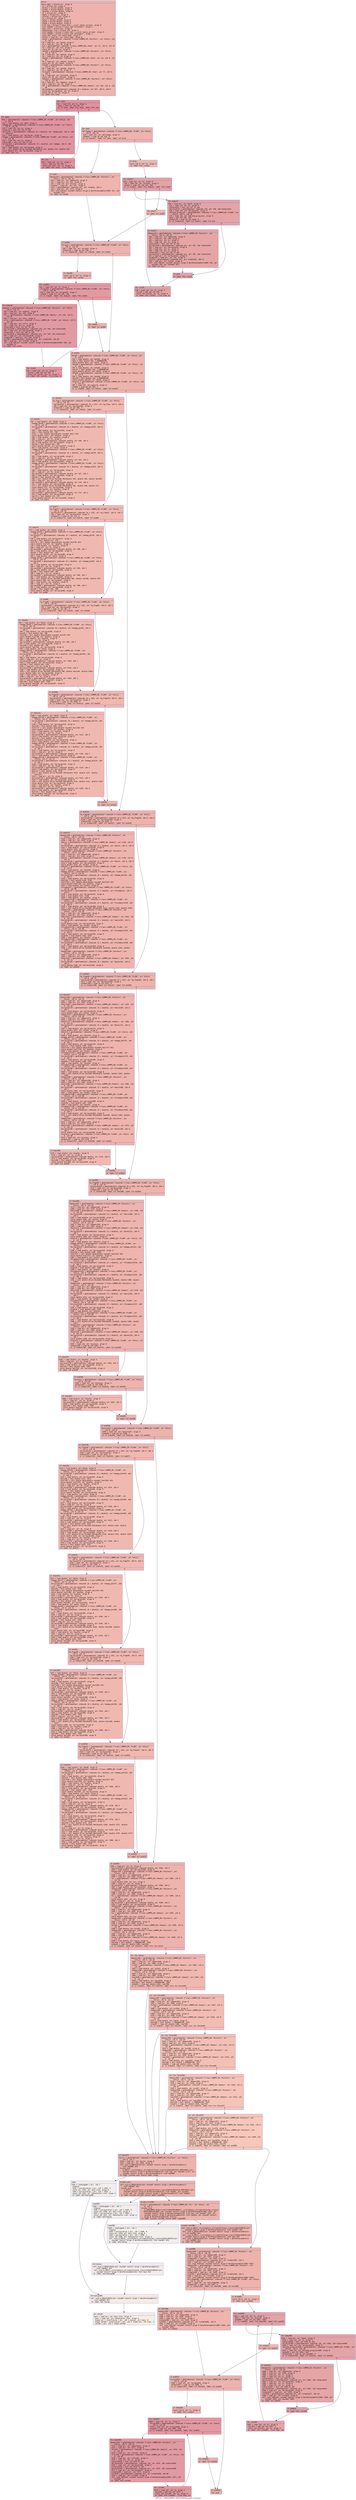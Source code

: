 digraph "CFG for '_ZN9LAMMPS_NS5FixNH5remapEv' function" {
	label="CFG for '_ZN9LAMMPS_NS5FixNH5remapEv' function";

	Node0x55b2c7c8fb60 [shape=record,color="#3d50c3ff", style=filled, fillcolor="#d6524470" fontname="Courier",label="{entry:\l|  %this.addr = alloca ptr, align 8\l  %i = alloca i32, align 4\l  %oldlo = alloca double, align 8\l  %oldhi = alloca double, align 8\l  %expfac = alloca double, align 8\l  %x = alloca ptr, align 8\l  %mask = alloca ptr, align 8\l  %nlocal = alloca i32, align 4\l  %h = alloca ptr, align 8\l  %dto2 = alloca double, align 8\l  %dto4 = alloca double, align 8\l  %dto8 = alloca double, align 8\l  %ref.tmp = alloca %\"class.std::__cxx11::basic_string\", align 8\l  %ref.tmp380 = alloca %\"class.std::allocator\", align 1\l  %exn.slot = alloca ptr, align 8\l  %ehselector.slot = alloca i32, align 4\l  %ref.tmp381 = alloca %\"class.std::__cxx11::basic_string\", align 8\l  %ref.tmp382 = alloca %\"class.std::allocator\", align 1\l  store ptr %this, ptr %this.addr, align 8\l  %this1 = load ptr, ptr %this.addr, align 8\l  %atom = getelementptr inbounds %\"class.LAMMPS_NS::Pointers\", ptr %this1, i32\l... 0, i32 6\l  %0 = load ptr, ptr %atom, align 8\l  %1 = load ptr, ptr %0, align 8\l  %x2 = getelementptr inbounds %\"class.LAMMPS_NS::Atom\", ptr %1, i32 0, i32 37\l  %2 = load ptr, ptr %x2, align 8\l  store ptr %2, ptr %x, align 8\l  %atom3 = getelementptr inbounds %\"class.LAMMPS_NS::Pointers\", ptr %this1,\l... i32 0, i32 6\l  %3 = load ptr, ptr %atom3, align 8\l  %4 = load ptr, ptr %3, align 8\l  %mask4 = getelementptr inbounds %\"class.LAMMPS_NS::Atom\", ptr %4, i32 0, i32\l... 35\l  %5 = load ptr, ptr %mask4, align 8\l  store ptr %5, ptr %mask, align 8\l  %atom5 = getelementptr inbounds %\"class.LAMMPS_NS::Pointers\", ptr %this1,\l... i32 0, i32 6\l  %6 = load ptr, ptr %atom5, align 8\l  %7 = load ptr, ptr %6, align 8\l  %nlocal6 = getelementptr inbounds %\"class.LAMMPS_NS::Atom\", ptr %7, i32 0,\l... i32 4\l  %8 = load i32, ptr %nlocal6, align 8\l  store i32 %8, ptr %nlocal, align 4\l  %domain = getelementptr inbounds %\"class.LAMMPS_NS::Pointers\", ptr %this1,\l... i32 0, i32 10\l  %9 = load ptr, ptr %domain, align 8\l  %10 = load ptr, ptr %9, align 8\l  %h7 = getelementptr inbounds %\"class.LAMMPS_NS::Domain\", ptr %10, i32 0, i32\l... 40\l  %arraydecay = getelementptr inbounds [6 x double], ptr %h7, i64 0, i64 0\l  store ptr %arraydecay, ptr %h, align 8\l  store i32 0, ptr %i, align 4\l  br label %for.cond\l}"];
	Node0x55b2c7c8fb60 -> Node0x55b2c7d29550[tooltip="entry -> for.cond\nProbability 100.00%" ];
	Node0x55b2c7d29550 [shape=record,color="#b70d28ff", style=filled, fillcolor="#b70d2870" fontname="Courier",label="{for.cond:\l|  %11 = load i32, ptr %i, align 4\l  %cmp = icmp slt i32 %11, 6\l  br i1 %cmp, label %for.body, label %for.end\l|{<s0>T|<s1>F}}"];
	Node0x55b2c7d29550:s0 -> Node0x55b2c7d29770[tooltip="for.cond -> for.body\nProbability 96.88%" ];
	Node0x55b2c7d29550:s1 -> Node0x55b2c7d297f0[tooltip="for.cond -> for.end\nProbability 3.12%" ];
	Node0x55b2c7d29770 [shape=record,color="#b70d28ff", style=filled, fillcolor="#b70d2870" fontname="Courier",label="{for.body:\l|  %dto = getelementptr inbounds %\"class.LAMMPS_NS::FixNH\", ptr %this1, i32\l... 0, i32 8\l  %12 = load double, ptr %dto, align 8\l  %omega_dot = getelementptr inbounds %\"class.LAMMPS_NS::FixNH\", ptr %this1,\l... i32 0, i32 31\l  %13 = load i32, ptr %i, align 4\l  %idxprom = sext i32 %13 to i64\l  %arrayidx = getelementptr inbounds [6 x double], ptr %omega_dot, i64 0, i64\l... %idxprom\l  %14 = load double, ptr %arrayidx, align 8\l  %omega = getelementptr inbounds %\"class.LAMMPS_NS::FixNH\", ptr %this1, i32\l... 0, i32 30\l  %15 = load i32, ptr %i, align 4\l  %idxprom8 = sext i32 %15 to i64\l  %arrayidx9 = getelementptr inbounds [6 x double], ptr %omega, i64 0, i64\l... %idxprom8\l  %16 = load double, ptr %arrayidx9, align 8\l  %17 = call double @llvm.fmuladd.f64(double %12, double %14, double %16)\l  store double %17, ptr %arrayidx9, align 8\l  br label %for.inc\l}"];
	Node0x55b2c7d29770 -> Node0x55b2c7d2a2e0[tooltip="for.body -> for.inc\nProbability 100.00%" ];
	Node0x55b2c7d2a2e0 [shape=record,color="#b70d28ff", style=filled, fillcolor="#b70d2870" fontname="Courier",label="{for.inc:\l|  %18 = load i32, ptr %i, align 4\l  %inc = add nsw i32 %18, 1\l  store i32 %inc, ptr %i, align 4\l  br label %for.cond, !llvm.loop !6\l}"];
	Node0x55b2c7d2a2e0 -> Node0x55b2c7d29550[tooltip="for.inc -> for.cond\nProbability 100.00%" ];
	Node0x55b2c7d297f0 [shape=record,color="#3d50c3ff", style=filled, fillcolor="#d6524470" fontname="Courier",label="{for.end:\l|  %allremap = getelementptr inbounds %\"class.LAMMPS_NS::FixNH\", ptr %this1,\l... i32 0, i32 24\l  %19 = load i32, ptr %allremap, align 8\l  %tobool = icmp ne i32 %19, 0\l  br i1 %tobool, label %if.then, label %if.else\l|{<s0>T|<s1>F}}"];
	Node0x55b2c7d297f0:s0 -> Node0x55b2c7d2a840[tooltip="for.end -> if.then\nProbability 62.50%" ];
	Node0x55b2c7d297f0:s1 -> Node0x55b2c7d2a8b0[tooltip="for.end -> if.else\nProbability 37.50%" ];
	Node0x55b2c7d2a840 [shape=record,color="#3d50c3ff", style=filled, fillcolor="#d8564670" fontname="Courier",label="{if.then:\l|  %domain10 = getelementptr inbounds %\"class.LAMMPS_NS::Pointers\", ptr\l... %this1, i32 0, i32 10\l  %20 = load ptr, ptr %domain10, align 8\l  %21 = load ptr, ptr %20, align 8\l  %22 = load i32, ptr %nlocal, align 4\l  %vtable = load ptr, ptr %21, align 8\l  %vfn = getelementptr inbounds ptr, ptr %vtable, i64 9\l  %23 = load ptr, ptr %vfn, align 8\l  call void %23(ptr noundef nonnull align 8 dereferenceable(1200) %21, i32\l... noundef %22)\l  br label %if.end28\l}"];
	Node0x55b2c7d2a840 -> Node0x55b2c7d28ca0[tooltip="if.then -> if.end28\nProbability 100.00%" ];
	Node0x55b2c7d2a8b0 [shape=record,color="#3d50c3ff", style=filled, fillcolor="#de614d70" fontname="Courier",label="{if.else:\l|  store i32 0, ptr %i, align 4\l  br label %for.cond11\l}"];
	Node0x55b2c7d2a8b0 -> Node0x55b2c7d2b410[tooltip="if.else -> for.cond11\nProbability 100.00%" ];
	Node0x55b2c7d2b410 [shape=record,color="#3d50c3ff", style=filled, fillcolor="#c32e3170" fontname="Courier",label="{for.cond11:\l|  %24 = load i32, ptr %i, align 4\l  %25 = load i32, ptr %nlocal, align 4\l  %cmp12 = icmp slt i32 %24, %25\l  br i1 %cmp12, label %for.body13, label %for.end27\l|{<s0>T|<s1>F}}"];
	Node0x55b2c7d2b410:s0 -> Node0x55b2c7d2b690[tooltip="for.cond11 -> for.body13\nProbability 96.88%" ];
	Node0x55b2c7d2b410:s1 -> Node0x55b2c7d2b710[tooltip="for.cond11 -> for.end27\nProbability 3.12%" ];
	Node0x55b2c7d2b690 [shape=record,color="#3d50c3ff", style=filled, fillcolor="#c32e3170" fontname="Courier",label="{for.body13:\l|  %26 = load ptr, ptr %mask, align 8\l  %27 = load i32, ptr %i, align 4\l  %idxprom14 = sext i32 %27 to i64\l  %arrayidx15 = getelementptr inbounds i32, ptr %26, i64 %idxprom14\l  %28 = load i32, ptr %arrayidx15, align 4\l  %dilate_group_bit = getelementptr inbounds %\"class.LAMMPS_NS::FixNH\", ptr\l... %this1, i32 0, i32 39\l  %29 = load i32, ptr %dilate_group_bit, align 8\l  %and = and i32 %28, %29\l  %tobool16 = icmp ne i32 %and, 0\l  br i1 %tobool16, label %if.then17, label %if.end\l|{<s0>T|<s1>F}}"];
	Node0x55b2c7d2b690:s0 -> Node0x55b2c7d2be50[tooltip="for.body13 -> if.then17\nProbability 62.50%" ];
	Node0x55b2c7d2b690:s1 -> Node0x55b2c7d2bea0[tooltip="for.body13 -> if.end\nProbability 37.50%" ];
	Node0x55b2c7d2be50 [shape=record,color="#3d50c3ff", style=filled, fillcolor="#c5333470" fontname="Courier",label="{if.then17:\l|  %domain18 = getelementptr inbounds %\"class.LAMMPS_NS::Pointers\", ptr\l... %this1, i32 0, i32 10\l  %30 = load ptr, ptr %domain18, align 8\l  %31 = load ptr, ptr %30, align 8\l  %32 = load ptr, ptr %x, align 8\l  %33 = load i32, ptr %i, align 4\l  %idxprom19 = sext i32 %33 to i64\l  %arrayidx20 = getelementptr inbounds ptr, ptr %32, i64 %idxprom19\l  %34 = load ptr, ptr %arrayidx20, align 8\l  %35 = load ptr, ptr %x, align 8\l  %36 = load i32, ptr %i, align 4\l  %idxprom21 = sext i32 %36 to i64\l  %arrayidx22 = getelementptr inbounds ptr, ptr %35, i64 %idxprom21\l  %37 = load ptr, ptr %arrayidx22, align 8\l  %vtable23 = load ptr, ptr %31, align 8\l  %vfn24 = getelementptr inbounds ptr, ptr %vtable23, i64 11\l  %38 = load ptr, ptr %vfn24, align 8\l  call void %38(ptr noundef nonnull align 8 dereferenceable(1200) %31, ptr\l... noundef %34, ptr noundef %37)\l  br label %if.end\l}"];
	Node0x55b2c7d2be50 -> Node0x55b2c7d2bea0[tooltip="if.then17 -> if.end\nProbability 100.00%" ];
	Node0x55b2c7d2bea0 [shape=record,color="#3d50c3ff", style=filled, fillcolor="#c32e3170" fontname="Courier",label="{if.end:\l|  br label %for.inc25\l}"];
	Node0x55b2c7d2bea0 -> Node0x55b2c7d2cab0[tooltip="if.end -> for.inc25\nProbability 100.00%" ];
	Node0x55b2c7d2cab0 [shape=record,color="#3d50c3ff", style=filled, fillcolor="#c32e3170" fontname="Courier",label="{for.inc25:\l|  %39 = load i32, ptr %i, align 4\l  %inc26 = add nsw i32 %39, 1\l  store i32 %inc26, ptr %i, align 4\l  br label %for.cond11, !llvm.loop !8\l}"];
	Node0x55b2c7d2cab0 -> Node0x55b2c7d2b410[tooltip="for.inc25 -> for.cond11\nProbability 100.00%" ];
	Node0x55b2c7d2b710 [shape=record,color="#3d50c3ff", style=filled, fillcolor="#de614d70" fontname="Courier",label="{for.end27:\l|  br label %if.end28\l}"];
	Node0x55b2c7d2b710 -> Node0x55b2c7d28ca0[tooltip="for.end27 -> if.end28\nProbability 100.00%" ];
	Node0x55b2c7d28ca0 [shape=record,color="#3d50c3ff", style=filled, fillcolor="#d6524470" fontname="Courier",label="{if.end28:\l|  %nrigid = getelementptr inbounds %\"class.LAMMPS_NS::FixNH\", ptr %this1,\l... i32 0, i32 38\l  %40 = load i32, ptr %nrigid, align 4\l  %tobool29 = icmp ne i32 %40, 0\l  br i1 %tobool29, label %if.then30, label %if.end44\l|{<s0>T|<s1>F}}"];
	Node0x55b2c7d28ca0:s0 -> Node0x55b2c7d2d110[tooltip="if.end28 -> if.then30\nProbability 62.50%" ];
	Node0x55b2c7d28ca0:s1 -> Node0x55b2c7d2d190[tooltip="if.end28 -> if.end44\nProbability 37.50%" ];
	Node0x55b2c7d2d110 [shape=record,color="#3d50c3ff", style=filled, fillcolor="#d8564670" fontname="Courier",label="{if.then30:\l|  store i32 0, ptr %i, align 4\l  br label %for.cond31\l}"];
	Node0x55b2c7d2d110 -> Node0x55b2c7d2d360[tooltip="if.then30 -> for.cond31\nProbability 100.00%" ];
	Node0x55b2c7d2d360 [shape=record,color="#b70d28ff", style=filled, fillcolor="#bb1b2c70" fontname="Courier",label="{for.cond31:\l|  %41 = load i32, ptr %i, align 4\l  %nrigid32 = getelementptr inbounds %\"class.LAMMPS_NS::FixNH\", ptr %this1,\l... i32 0, i32 38\l  %42 = load i32, ptr %nrigid32, align 4\l  %cmp33 = icmp slt i32 %41, %42\l  br i1 %cmp33, label %for.body34, label %for.end43\l|{<s0>T|<s1>F}}"];
	Node0x55b2c7d2d360:s0 -> Node0x55b2c7d2d6f0[tooltip="for.cond31 -> for.body34\nProbability 96.88%" ];
	Node0x55b2c7d2d360:s1 -> Node0x55b2c7d2d770[tooltip="for.cond31 -> for.end43\nProbability 3.12%" ];
	Node0x55b2c7d2d6f0 [shape=record,color="#b70d28ff", style=filled, fillcolor="#bb1b2c70" fontname="Courier",label="{for.body34:\l|  %modify = getelementptr inbounds %\"class.LAMMPS_NS::Pointers\", ptr %this1,\l... i32 0, i32 12\l  %43 = load ptr, ptr %modify, align 8\l  %44 = load ptr, ptr %43, align 8\l  %fix = getelementptr inbounds %\"class.LAMMPS_NS::Modify\", ptr %44, i32 0,\l... i32 31\l  %45 = load ptr, ptr %fix, align 8\l  %rfix = getelementptr inbounds %\"class.LAMMPS_NS::FixNH\", ptr %this1, i32 0,\l... i32 40\l  %46 = load ptr, ptr %rfix, align 8\l  %47 = load i32, ptr %i, align 4\l  %idxprom35 = sext i32 %47 to i64\l  %arrayidx36 = getelementptr inbounds i32, ptr %46, i64 %idxprom35\l  %48 = load i32, ptr %arrayidx36, align 4\l  %idxprom37 = sext i32 %48 to i64\l  %arrayidx38 = getelementptr inbounds ptr, ptr %45, i64 %idxprom37\l  %49 = load ptr, ptr %arrayidx38, align 8\l  %vtable39 = load ptr, ptr %49, align 8\l  %vfn40 = getelementptr inbounds ptr, ptr %vtable39, i64 86\l  %50 = load ptr, ptr %vfn40, align 8\l  call void %50(ptr noundef nonnull align 8 dereferenceable(656) %49, i32\l... noundef 0)\l  br label %for.inc41\l}"];
	Node0x55b2c7d2d6f0 -> Node0x55b2c7d2ed20[tooltip="for.body34 -> for.inc41\nProbability 100.00%" ];
	Node0x55b2c7d2ed20 [shape=record,color="#b70d28ff", style=filled, fillcolor="#bb1b2c70" fontname="Courier",label="{for.inc41:\l|  %51 = load i32, ptr %i, align 4\l  %inc42 = add nsw i32 %51, 1\l  store i32 %inc42, ptr %i, align 4\l  br label %for.cond31, !llvm.loop !9\l}"];
	Node0x55b2c7d2ed20 -> Node0x55b2c7d2d360[tooltip="for.inc41 -> for.cond31\nProbability 100.00%" ];
	Node0x55b2c7d2d770 [shape=record,color="#3d50c3ff", style=filled, fillcolor="#d8564670" fontname="Courier",label="{for.end43:\l|  br label %if.end44\l}"];
	Node0x55b2c7d2d770 -> Node0x55b2c7d2d190[tooltip="for.end43 -> if.end44\nProbability 100.00%" ];
	Node0x55b2c7d2d190 [shape=record,color="#3d50c3ff", style=filled, fillcolor="#d6524470" fontname="Courier",label="{if.end44:\l|  %dto45 = getelementptr inbounds %\"class.LAMMPS_NS::FixNH\", ptr %this1, i32\l... 0, i32 8\l  %52 = load double, ptr %dto45, align 8\l  %div = fdiv double %52, 2.000000e+00\l  store double %div, ptr %dto2, align 8\l  %dto46 = getelementptr inbounds %\"class.LAMMPS_NS::FixNH\", ptr %this1, i32\l... 0, i32 8\l  %53 = load double, ptr %dto46, align 8\l  %div47 = fdiv double %53, 4.000000e+00\l  store double %div47, ptr %dto4, align 8\l  %dto48 = getelementptr inbounds %\"class.LAMMPS_NS::FixNH\", ptr %this1, i32\l... 0, i32 8\l  %54 = load double, ptr %dto48, align 8\l  %div49 = fdiv double %54, 8.000000e+00\l  store double %div49, ptr %dto8, align 8\l  %pstyle = getelementptr inbounds %\"class.LAMMPS_NS::FixNH\", ptr %this1, i32\l... 0, i32 22\l  %55 = load i32, ptr %pstyle, align 8\l  %cmp50 = icmp eq i32 %55, 2\l  br i1 %cmp50, label %if.then51, label %if.end133\l|{<s0>T|<s1>F}}"];
	Node0x55b2c7d2d190:s0 -> Node0x55b2c7d2af60[tooltip="if.end44 -> if.then51\nProbability 50.00%" ];
	Node0x55b2c7d2d190:s1 -> Node0x55b2c7d2afe0[tooltip="if.end44 -> if.end133\nProbability 50.00%" ];
	Node0x55b2c7d2af60 [shape=record,color="#3d50c3ff", style=filled, fillcolor="#dc5d4a70" fontname="Courier",label="{if.then51:\l|  %p_flag = getelementptr inbounds %\"class.LAMMPS_NS::FixNH\", ptr %this1,\l... i32 0, i32 25\l  %arrayidx52 = getelementptr inbounds [6 x i32], ptr %p_flag, i64 0, i64 4\l  %56 = load i32, ptr %arrayidx52, align 4\l  %tobool53 = icmp ne i32 %56, 0\l  br i1 %tobool53, label %if.then54, label %if.end71\l|{<s0>T|<s1>F}}"];
	Node0x55b2c7d2af60:s0 -> Node0x55b2c7d30790[tooltip="if.then51 -> if.then54\nProbability 62.50%" ];
	Node0x55b2c7d2af60:s1 -> Node0x55b2c7d30810[tooltip="if.then51 -> if.end71\nProbability 37.50%" ];
	Node0x55b2c7d30790 [shape=record,color="#3d50c3ff", style=filled, fillcolor="#de614d70" fontname="Courier",label="{if.then54:\l|  %57 = load double, ptr %dto8, align 8\l  %omega_dot55 = getelementptr inbounds %\"class.LAMMPS_NS::FixNH\", ptr %this1,\l... i32 0, i32 31\l  %arrayidx56 = getelementptr inbounds [6 x double], ptr %omega_dot55, i64 0,\l... i64 0\l  %58 = load double, ptr %arrayidx56, align 8\l  %mul = fmul double %57, %58\l  %call = call double @exp(double noundef %mul) #13\l  store double %call, ptr %expfac, align 8\l  %59 = load double, ptr %expfac, align 8\l  %60 = load ptr, ptr %h, align 8\l  %arrayidx57 = getelementptr inbounds double, ptr %60, i64 4\l  %61 = load double, ptr %arrayidx57, align 8\l  %mul58 = fmul double %61, %59\l  store double %mul58, ptr %arrayidx57, align 8\l  %62 = load double, ptr %dto4, align 8\l  %omega_dot59 = getelementptr inbounds %\"class.LAMMPS_NS::FixNH\", ptr %this1,\l... i32 0, i32 31\l  %arrayidx60 = getelementptr inbounds [6 x double], ptr %omega_dot59, i64 0,\l... i64 5\l  %63 = load double, ptr %arrayidx60, align 8\l  %64 = load ptr, ptr %h, align 8\l  %arrayidx61 = getelementptr inbounds double, ptr %64, i64 3\l  %65 = load double, ptr %arrayidx61, align 8\l  %omega_dot63 = getelementptr inbounds %\"class.LAMMPS_NS::FixNH\", ptr %this1,\l... i32 0, i32 31\l  %arrayidx64 = getelementptr inbounds [6 x double], ptr %omega_dot63, i64 0,\l... i64 4\l  %66 = load double, ptr %arrayidx64, align 8\l  %67 = load ptr, ptr %h, align 8\l  %arrayidx65 = getelementptr inbounds double, ptr %67, i64 2\l  %68 = load double, ptr %arrayidx65, align 8\l  %mul66 = fmul double %66, %68\l  %69 = call double @llvm.fmuladd.f64(double %63, double %65, double %mul66)\l  %70 = load ptr, ptr %h, align 8\l  %arrayidx68 = getelementptr inbounds double, ptr %70, i64 4\l  %71 = load double, ptr %arrayidx68, align 8\l  %72 = call double @llvm.fmuladd.f64(double %62, double %69, double %71)\l  store double %72, ptr %arrayidx68, align 8\l  %73 = load double, ptr %expfac, align 8\l  %74 = load ptr, ptr %h, align 8\l  %arrayidx69 = getelementptr inbounds double, ptr %74, i64 4\l  %75 = load double, ptr %arrayidx69, align 8\l  %mul70 = fmul double %75, %73\l  store double %mul70, ptr %arrayidx69, align 8\l  br label %if.end71\l}"];
	Node0x55b2c7d30790 -> Node0x55b2c7d30810[tooltip="if.then54 -> if.end71\nProbability 100.00%" ];
	Node0x55b2c7d30810 [shape=record,color="#3d50c3ff", style=filled, fillcolor="#dc5d4a70" fontname="Courier",label="{if.end71:\l|  %p_flag72 = getelementptr inbounds %\"class.LAMMPS_NS::FixNH\", ptr %this1,\l... i32 0, i32 25\l  %arrayidx73 = getelementptr inbounds [6 x i32], ptr %p_flag72, i64 0, i64 3\l  %76 = load i32, ptr %arrayidx73, align 4\l  %tobool74 = icmp ne i32 %76, 0\l  br i1 %tobool74, label %if.then75, label %if.end90\l|{<s0>T|<s1>F}}"];
	Node0x55b2c7d30810:s0 -> Node0x55b2c7d32610[tooltip="if.end71 -> if.then75\nProbability 62.50%" ];
	Node0x55b2c7d30810:s1 -> Node0x55b2c7d32690[tooltip="if.end71 -> if.end90\nProbability 37.50%" ];
	Node0x55b2c7d32610 [shape=record,color="#3d50c3ff", style=filled, fillcolor="#de614d70" fontname="Courier",label="{if.then75:\l|  %77 = load double, ptr %dto4, align 8\l  %omega_dot76 = getelementptr inbounds %\"class.LAMMPS_NS::FixNH\", ptr %this1,\l... i32 0, i32 31\l  %arrayidx77 = getelementptr inbounds [6 x double], ptr %omega_dot76, i64 0,\l... i64 1\l  %78 = load double, ptr %arrayidx77, align 8\l  %mul78 = fmul double %77, %78\l  %call79 = call double @exp(double noundef %mul78) #13\l  store double %call79, ptr %expfac, align 8\l  %79 = load double, ptr %expfac, align 8\l  %80 = load ptr, ptr %h, align 8\l  %arrayidx80 = getelementptr inbounds double, ptr %80, i64 3\l  %81 = load double, ptr %arrayidx80, align 8\l  %mul81 = fmul double %81, %79\l  store double %mul81, ptr %arrayidx80, align 8\l  %82 = load double, ptr %dto2, align 8\l  %omega_dot82 = getelementptr inbounds %\"class.LAMMPS_NS::FixNH\", ptr %this1,\l... i32 0, i32 31\l  %arrayidx83 = getelementptr inbounds [6 x double], ptr %omega_dot82, i64 0,\l... i64 3\l  %83 = load double, ptr %arrayidx83, align 8\l  %84 = load ptr, ptr %h, align 8\l  %arrayidx84 = getelementptr inbounds double, ptr %84, i64 2\l  %85 = load double, ptr %arrayidx84, align 8\l  %mul85 = fmul double %83, %85\l  %86 = load ptr, ptr %h, align 8\l  %arrayidx87 = getelementptr inbounds double, ptr %86, i64 3\l  %87 = load double, ptr %arrayidx87, align 8\l  %88 = call double @llvm.fmuladd.f64(double %82, double %mul85, double %87)\l  store double %88, ptr %arrayidx87, align 8\l  %89 = load double, ptr %expfac, align 8\l  %90 = load ptr, ptr %h, align 8\l  %arrayidx88 = getelementptr inbounds double, ptr %90, i64 3\l  %91 = load double, ptr %arrayidx88, align 8\l  %mul89 = fmul double %91, %89\l  store double %mul89, ptr %arrayidx88, align 8\l  br label %if.end90\l}"];
	Node0x55b2c7d32610 -> Node0x55b2c7d32690[tooltip="if.then75 -> if.end90\nProbability 100.00%" ];
	Node0x55b2c7d32690 [shape=record,color="#3d50c3ff", style=filled, fillcolor="#dc5d4a70" fontname="Courier",label="{if.end90:\l|  %p_flag91 = getelementptr inbounds %\"class.LAMMPS_NS::FixNH\", ptr %this1,\l... i32 0, i32 25\l  %arrayidx92 = getelementptr inbounds [6 x i32], ptr %p_flag91, i64 0, i64 5\l  %92 = load i32, ptr %arrayidx92, align 4\l  %tobool93 = icmp ne i32 %92, 0\l  br i1 %tobool93, label %if.then94, label %if.end109\l|{<s0>T|<s1>F}}"];
	Node0x55b2c7d32690:s0 -> Node0x55b2c7d34010[tooltip="if.end90 -> if.then94\nProbability 62.50%" ];
	Node0x55b2c7d32690:s1 -> Node0x55b2c7d34090[tooltip="if.end90 -> if.end109\nProbability 37.50%" ];
	Node0x55b2c7d34010 [shape=record,color="#3d50c3ff", style=filled, fillcolor="#de614d70" fontname="Courier",label="{if.then94:\l|  %93 = load double, ptr %dto4, align 8\l  %omega_dot95 = getelementptr inbounds %\"class.LAMMPS_NS::FixNH\", ptr %this1,\l... i32 0, i32 31\l  %arrayidx96 = getelementptr inbounds [6 x double], ptr %omega_dot95, i64 0,\l... i64 0\l  %94 = load double, ptr %arrayidx96, align 8\l  %mul97 = fmul double %93, %94\l  %call98 = call double @exp(double noundef %mul97) #13\l  store double %call98, ptr %expfac, align 8\l  %95 = load double, ptr %expfac, align 8\l  %96 = load ptr, ptr %h, align 8\l  %arrayidx99 = getelementptr inbounds double, ptr %96, i64 5\l  %97 = load double, ptr %arrayidx99, align 8\l  %mul100 = fmul double %97, %95\l  store double %mul100, ptr %arrayidx99, align 8\l  %98 = load double, ptr %dto2, align 8\l  %omega_dot101 = getelementptr inbounds %\"class.LAMMPS_NS::FixNH\", ptr\l... %this1, i32 0, i32 31\l  %arrayidx102 = getelementptr inbounds [6 x double], ptr %omega_dot101, i64\l... 0, i64 5\l  %99 = load double, ptr %arrayidx102, align 8\l  %100 = load ptr, ptr %h, align 8\l  %arrayidx103 = getelementptr inbounds double, ptr %100, i64 1\l  %101 = load double, ptr %arrayidx103, align 8\l  %mul104 = fmul double %99, %101\l  %102 = load ptr, ptr %h, align 8\l  %arrayidx106 = getelementptr inbounds double, ptr %102, i64 5\l  %103 = load double, ptr %arrayidx106, align 8\l  %104 = call double @llvm.fmuladd.f64(double %98, double %mul104, double %103)\l  store double %104, ptr %arrayidx106, align 8\l  %105 = load double, ptr %expfac, align 8\l  %106 = load ptr, ptr %h, align 8\l  %arrayidx107 = getelementptr inbounds double, ptr %106, i64 5\l  %107 = load double, ptr %arrayidx107, align 8\l  %mul108 = fmul double %107, %105\l  store double %mul108, ptr %arrayidx107, align 8\l  br label %if.end109\l}"];
	Node0x55b2c7d34010 -> Node0x55b2c7d34090[tooltip="if.then94 -> if.end109\nProbability 100.00%" ];
	Node0x55b2c7d34090 [shape=record,color="#3d50c3ff", style=filled, fillcolor="#dc5d4a70" fontname="Courier",label="{if.end109:\l|  %p_flag110 = getelementptr inbounds %\"class.LAMMPS_NS::FixNH\", ptr %this1,\l... i32 0, i32 25\l  %arrayidx111 = getelementptr inbounds [6 x i32], ptr %p_flag110, i64 0, i64 4\l  %108 = load i32, ptr %arrayidx111, align 4\l  %tobool112 = icmp ne i32 %108, 0\l  br i1 %tobool112, label %if.then113, label %if.end132\l|{<s0>T|<s1>F}}"];
	Node0x55b2c7d34090:s0 -> Node0x55b2c7d362f0[tooltip="if.end109 -> if.then113\nProbability 62.50%" ];
	Node0x55b2c7d34090:s1 -> Node0x55b2c7d36370[tooltip="if.end109 -> if.end132\nProbability 37.50%" ];
	Node0x55b2c7d362f0 [shape=record,color="#3d50c3ff", style=filled, fillcolor="#de614d70" fontname="Courier",label="{if.then113:\l|  %109 = load double, ptr %dto8, align 8\l  %omega_dot114 = getelementptr inbounds %\"class.LAMMPS_NS::FixNH\", ptr\l... %this1, i32 0, i32 31\l  %arrayidx115 = getelementptr inbounds [6 x double], ptr %omega_dot114, i64\l... 0, i64 0\l  %110 = load double, ptr %arrayidx115, align 8\l  %mul116 = fmul double %109, %110\l  %call117 = call double @exp(double noundef %mul116) #13\l  store double %call117, ptr %expfac, align 8\l  %111 = load double, ptr %expfac, align 8\l  %112 = load ptr, ptr %h, align 8\l  %arrayidx118 = getelementptr inbounds double, ptr %112, i64 4\l  %113 = load double, ptr %arrayidx118, align 8\l  %mul119 = fmul double %113, %111\l  store double %mul119, ptr %arrayidx118, align 8\l  %114 = load double, ptr %dto4, align 8\l  %omega_dot120 = getelementptr inbounds %\"class.LAMMPS_NS::FixNH\", ptr\l... %this1, i32 0, i32 31\l  %arrayidx121 = getelementptr inbounds [6 x double], ptr %omega_dot120, i64\l... 0, i64 5\l  %115 = load double, ptr %arrayidx121, align 8\l  %116 = load ptr, ptr %h, align 8\l  %arrayidx122 = getelementptr inbounds double, ptr %116, i64 3\l  %117 = load double, ptr %arrayidx122, align 8\l  %omega_dot124 = getelementptr inbounds %\"class.LAMMPS_NS::FixNH\", ptr\l... %this1, i32 0, i32 31\l  %arrayidx125 = getelementptr inbounds [6 x double], ptr %omega_dot124, i64\l... 0, i64 4\l  %118 = load double, ptr %arrayidx125, align 8\l  %119 = load ptr, ptr %h, align 8\l  %arrayidx126 = getelementptr inbounds double, ptr %119, i64 2\l  %120 = load double, ptr %arrayidx126, align 8\l  %mul127 = fmul double %118, %120\l  %121 = call double @llvm.fmuladd.f64(double %115, double %117, double\l... %mul127)\l  %122 = load ptr, ptr %h, align 8\l  %arrayidx129 = getelementptr inbounds double, ptr %122, i64 4\l  %123 = load double, ptr %arrayidx129, align 8\l  %124 = call double @llvm.fmuladd.f64(double %114, double %121, double %123)\l  store double %124, ptr %arrayidx129, align 8\l  %125 = load double, ptr %expfac, align 8\l  %126 = load ptr, ptr %h, align 8\l  %arrayidx130 = getelementptr inbounds double, ptr %126, i64 4\l  %127 = load double, ptr %arrayidx130, align 8\l  %mul131 = fmul double %127, %125\l  store double %mul131, ptr %arrayidx130, align 8\l  br label %if.end132\l}"];
	Node0x55b2c7d362f0 -> Node0x55b2c7d36370[tooltip="if.then113 -> if.end132\nProbability 100.00%" ];
	Node0x55b2c7d36370 [shape=record,color="#3d50c3ff", style=filled, fillcolor="#dc5d4a70" fontname="Courier",label="{if.end132:\l|  br label %if.end133\l}"];
	Node0x55b2c7d36370 -> Node0x55b2c7d2afe0[tooltip="if.end132 -> if.end133\nProbability 100.00%" ];
	Node0x55b2c7d2afe0 [shape=record,color="#3d50c3ff", style=filled, fillcolor="#d6524470" fontname="Courier",label="{if.end133:\l|  %p_flag134 = getelementptr inbounds %\"class.LAMMPS_NS::FixNH\", ptr %this1,\l... i32 0, i32 25\l  %arrayidx135 = getelementptr inbounds [6 x i32], ptr %p_flag134, i64 0, i64 0\l  %128 = load i32, ptr %arrayidx135, align 4\l  %tobool136 = icmp ne i32 %128, 0\l  br i1 %tobool136, label %if.then137, label %if.end163\l|{<s0>T|<s1>F}}"];
	Node0x55b2c7d2afe0:s0 -> Node0x55b2c7d383a0[tooltip="if.end133 -> if.then137\nProbability 62.50%" ];
	Node0x55b2c7d2afe0:s1 -> Node0x55b2c7d38420[tooltip="if.end133 -> if.end163\nProbability 37.50%" ];
	Node0x55b2c7d383a0 [shape=record,color="#3d50c3ff", style=filled, fillcolor="#d8564670" fontname="Courier",label="{if.then137:\l|  %domain138 = getelementptr inbounds %\"class.LAMMPS_NS::Pointers\", ptr\l... %this1, i32 0, i32 10\l  %129 = load ptr, ptr %domain138, align 8\l  %130 = load ptr, ptr %129, align 8\l  %boxlo = getelementptr inbounds %\"class.LAMMPS_NS::Domain\", ptr %130, i32 0,\l... i32 20\l  %arrayidx139 = getelementptr inbounds [3 x double], ptr %boxlo, i64 0, i64 0\l  %131 = load double, ptr %arrayidx139, align 8\l  store double %131, ptr %oldlo, align 8\l  %domain140 = getelementptr inbounds %\"class.LAMMPS_NS::Pointers\", ptr\l... %this1, i32 0, i32 10\l  %132 = load ptr, ptr %domain140, align 8\l  %133 = load ptr, ptr %132, align 8\l  %boxhi = getelementptr inbounds %\"class.LAMMPS_NS::Domain\", ptr %133, i32 0,\l... i32 21\l  %arrayidx141 = getelementptr inbounds [3 x double], ptr %boxhi, i64 0, i64 0\l  %134 = load double, ptr %arrayidx141, align 8\l  store double %134, ptr %oldhi, align 8\l  %dto142 = getelementptr inbounds %\"class.LAMMPS_NS::FixNH\", ptr %this1, i32\l... 0, i32 8\l  %135 = load double, ptr %dto142, align 8\l  %omega_dot143 = getelementptr inbounds %\"class.LAMMPS_NS::FixNH\", ptr\l... %this1, i32 0, i32 31\l  %arrayidx144 = getelementptr inbounds [6 x double], ptr %omega_dot143, i64\l... 0, i64 0\l  %136 = load double, ptr %arrayidx144, align 8\l  %mul145 = fmul double %135, %136\l  %call146 = call double @exp(double noundef %mul145) #13\l  store double %call146, ptr %expfac, align 8\l  %137 = load double, ptr %oldlo, align 8\l  %fixedpoint = getelementptr inbounds %\"class.LAMMPS_NS::FixNH\", ptr %this1,\l... i32 0, i32 88\l  %arrayidx147 = getelementptr inbounds [3 x double], ptr %fixedpoint, i64 0,\l... i64 0\l  %138 = load double, ptr %arrayidx147, align 8\l  %sub = fsub double %137, %138\l  %139 = load double, ptr %expfac, align 8\l  %fixedpoint149 = getelementptr inbounds %\"class.LAMMPS_NS::FixNH\", ptr\l... %this1, i32 0, i32 88\l  %arrayidx150 = getelementptr inbounds [3 x double], ptr %fixedpoint149, i64\l... 0, i64 0\l  %140 = load double, ptr %arrayidx150, align 8\l  %141 = call double @llvm.fmuladd.f64(double %sub, double %139, double %140)\l  %domain151 = getelementptr inbounds %\"class.LAMMPS_NS::Pointers\", ptr\l... %this1, i32 0, i32 10\l  %142 = load ptr, ptr %domain151, align 8\l  %143 = load ptr, ptr %142, align 8\l  %boxlo152 = getelementptr inbounds %\"class.LAMMPS_NS::Domain\", ptr %143, i32\l... 0, i32 20\l  %arrayidx153 = getelementptr inbounds [3 x double], ptr %boxlo152, i64 0,\l... i64 0\l  store double %141, ptr %arrayidx153, align 8\l  %144 = load double, ptr %oldhi, align 8\l  %fixedpoint154 = getelementptr inbounds %\"class.LAMMPS_NS::FixNH\", ptr\l... %this1, i32 0, i32 88\l  %arrayidx155 = getelementptr inbounds [3 x double], ptr %fixedpoint154, i64\l... 0, i64 0\l  %145 = load double, ptr %arrayidx155, align 8\l  %sub156 = fsub double %144, %145\l  %146 = load double, ptr %expfac, align 8\l  %fixedpoint158 = getelementptr inbounds %\"class.LAMMPS_NS::FixNH\", ptr\l... %this1, i32 0, i32 88\l  %arrayidx159 = getelementptr inbounds [3 x double], ptr %fixedpoint158, i64\l... 0, i64 0\l  %147 = load double, ptr %arrayidx159, align 8\l  %148 = call double @llvm.fmuladd.f64(double %sub156, double %146, double\l... %147)\l  %domain160 = getelementptr inbounds %\"class.LAMMPS_NS::Pointers\", ptr\l... %this1, i32 0, i32 10\l  %149 = load ptr, ptr %domain160, align 8\l  %150 = load ptr, ptr %149, align 8\l  %boxhi161 = getelementptr inbounds %\"class.LAMMPS_NS::Domain\", ptr %150, i32\l... 0, i32 21\l  %arrayidx162 = getelementptr inbounds [3 x double], ptr %boxhi161, i64 0,\l... i64 0\l  store double %148, ptr %arrayidx162, align 8\l  br label %if.end163\l}"];
	Node0x55b2c7d383a0 -> Node0x55b2c7d38420[tooltip="if.then137 -> if.end163\nProbability 100.00%" ];
	Node0x55b2c7d38420 [shape=record,color="#3d50c3ff", style=filled, fillcolor="#d6524470" fontname="Courier",label="{if.end163:\l|  %p_flag164 = getelementptr inbounds %\"class.LAMMPS_NS::FixNH\", ptr %this1,\l... i32 0, i32 25\l  %arrayidx165 = getelementptr inbounds [6 x i32], ptr %p_flag164, i64 0, i64 1\l  %151 = load i32, ptr %arrayidx165, align 4\l  %tobool166 = icmp ne i32 %151, 0\l  br i1 %tobool166, label %if.then167, label %if.end202\l|{<s0>T|<s1>F}}"];
	Node0x55b2c7d38420:s0 -> Node0x55b2c7d3bd20[tooltip="if.end163 -> if.then167\nProbability 62.50%" ];
	Node0x55b2c7d38420:s1 -> Node0x55b2c7d3bda0[tooltip="if.end163 -> if.end202\nProbability 37.50%" ];
	Node0x55b2c7d3bd20 [shape=record,color="#3d50c3ff", style=filled, fillcolor="#d8564670" fontname="Courier",label="{if.then167:\l|  %domain168 = getelementptr inbounds %\"class.LAMMPS_NS::Pointers\", ptr\l... %this1, i32 0, i32 10\l  %152 = load ptr, ptr %domain168, align 8\l  %153 = load ptr, ptr %152, align 8\l  %boxlo169 = getelementptr inbounds %\"class.LAMMPS_NS::Domain\", ptr %153, i32\l... 0, i32 20\l  %arrayidx170 = getelementptr inbounds [3 x double], ptr %boxlo169, i64 0,\l... i64 1\l  %154 = load double, ptr %arrayidx170, align 8\l  store double %154, ptr %oldlo, align 8\l  %domain171 = getelementptr inbounds %\"class.LAMMPS_NS::Pointers\", ptr\l... %this1, i32 0, i32 10\l  %155 = load ptr, ptr %domain171, align 8\l  %156 = load ptr, ptr %155, align 8\l  %boxhi172 = getelementptr inbounds %\"class.LAMMPS_NS::Domain\", ptr %156, i32\l... 0, i32 21\l  %arrayidx173 = getelementptr inbounds [3 x double], ptr %boxhi172, i64 0,\l... i64 1\l  %157 = load double, ptr %arrayidx173, align 8\l  store double %157, ptr %oldhi, align 8\l  %dto174 = getelementptr inbounds %\"class.LAMMPS_NS::FixNH\", ptr %this1, i32\l... 0, i32 8\l  %158 = load double, ptr %dto174, align 8\l  %omega_dot175 = getelementptr inbounds %\"class.LAMMPS_NS::FixNH\", ptr\l... %this1, i32 0, i32 31\l  %arrayidx176 = getelementptr inbounds [6 x double], ptr %omega_dot175, i64\l... 0, i64 1\l  %159 = load double, ptr %arrayidx176, align 8\l  %mul177 = fmul double %158, %159\l  %call178 = call double @exp(double noundef %mul177) #13\l  store double %call178, ptr %expfac, align 8\l  %160 = load double, ptr %oldlo, align 8\l  %fixedpoint179 = getelementptr inbounds %\"class.LAMMPS_NS::FixNH\", ptr\l... %this1, i32 0, i32 88\l  %arrayidx180 = getelementptr inbounds [3 x double], ptr %fixedpoint179, i64\l... 0, i64 1\l  %161 = load double, ptr %arrayidx180, align 8\l  %sub181 = fsub double %160, %161\l  %162 = load double, ptr %expfac, align 8\l  %fixedpoint183 = getelementptr inbounds %\"class.LAMMPS_NS::FixNH\", ptr\l... %this1, i32 0, i32 88\l  %arrayidx184 = getelementptr inbounds [3 x double], ptr %fixedpoint183, i64\l... 0, i64 1\l  %163 = load double, ptr %arrayidx184, align 8\l  %164 = call double @llvm.fmuladd.f64(double %sub181, double %162, double\l... %163)\l  %domain185 = getelementptr inbounds %\"class.LAMMPS_NS::Pointers\", ptr\l... %this1, i32 0, i32 10\l  %165 = load ptr, ptr %domain185, align 8\l  %166 = load ptr, ptr %165, align 8\l  %boxlo186 = getelementptr inbounds %\"class.LAMMPS_NS::Domain\", ptr %166, i32\l... 0, i32 20\l  %arrayidx187 = getelementptr inbounds [3 x double], ptr %boxlo186, i64 0,\l... i64 1\l  store double %164, ptr %arrayidx187, align 8\l  %167 = load double, ptr %oldhi, align 8\l  %fixedpoint188 = getelementptr inbounds %\"class.LAMMPS_NS::FixNH\", ptr\l... %this1, i32 0, i32 88\l  %arrayidx189 = getelementptr inbounds [3 x double], ptr %fixedpoint188, i64\l... 0, i64 1\l  %168 = load double, ptr %arrayidx189, align 8\l  %sub190 = fsub double %167, %168\l  %169 = load double, ptr %expfac, align 8\l  %fixedpoint192 = getelementptr inbounds %\"class.LAMMPS_NS::FixNH\", ptr\l... %this1, i32 0, i32 88\l  %arrayidx193 = getelementptr inbounds [3 x double], ptr %fixedpoint192, i64\l... 0, i64 1\l  %170 = load double, ptr %arrayidx193, align 8\l  %171 = call double @llvm.fmuladd.f64(double %sub190, double %169, double\l... %170)\l  %domain194 = getelementptr inbounds %\"class.LAMMPS_NS::Pointers\", ptr\l... %this1, i32 0, i32 10\l  %172 = load ptr, ptr %domain194, align 8\l  %173 = load ptr, ptr %172, align 8\l  %boxhi195 = getelementptr inbounds %\"class.LAMMPS_NS::Domain\", ptr %173, i32\l... 0, i32 21\l  %arrayidx196 = getelementptr inbounds [3 x double], ptr %boxhi195, i64 0,\l... i64 1\l  store double %171, ptr %arrayidx196, align 8\l  %scalexy = getelementptr inbounds %\"class.LAMMPS_NS::FixNH\", ptr %this1, i32\l... 0, i32 85\l  %174 = load i32, ptr %scalexy, align 4\l  %tobool197 = icmp ne i32 %174, 0\l  br i1 %tobool197, label %if.then198, label %if.end201\l|{<s0>T|<s1>F}}"];
	Node0x55b2c7d3bd20:s0 -> Node0x55b2c7d3e910[tooltip="if.then167 -> if.then198\nProbability 62.50%" ];
	Node0x55b2c7d3bd20:s1 -> Node0x55b2c7d3e990[tooltip="if.then167 -> if.end201\nProbability 37.50%" ];
	Node0x55b2c7d3e910 [shape=record,color="#3d50c3ff", style=filled, fillcolor="#de614d70" fontname="Courier",label="{if.then198:\l|  %175 = load double, ptr %expfac, align 8\l  %176 = load ptr, ptr %h, align 8\l  %arrayidx199 = getelementptr inbounds double, ptr %176, i64 5\l  %177 = load double, ptr %arrayidx199, align 8\l  %mul200 = fmul double %177, %175\l  store double %mul200, ptr %arrayidx199, align 8\l  br label %if.end201\l}"];
	Node0x55b2c7d3e910 -> Node0x55b2c7d3e990[tooltip="if.then198 -> if.end201\nProbability 100.00%" ];
	Node0x55b2c7d3e990 [shape=record,color="#3d50c3ff", style=filled, fillcolor="#d8564670" fontname="Courier",label="{if.end201:\l|  br label %if.end202\l}"];
	Node0x55b2c7d3e990 -> Node0x55b2c7d3bda0[tooltip="if.end201 -> if.end202\nProbability 100.00%" ];
	Node0x55b2c7d3bda0 [shape=record,color="#3d50c3ff", style=filled, fillcolor="#d6524470" fontname="Courier",label="{if.end202:\l|  %p_flag203 = getelementptr inbounds %\"class.LAMMPS_NS::FixNH\", ptr %this1,\l... i32 0, i32 25\l  %arrayidx204 = getelementptr inbounds [6 x i32], ptr %p_flag203, i64 0, i64 2\l  %178 = load i32, ptr %arrayidx204, align 4\l  %tobool205 = icmp ne i32 %178, 0\l  br i1 %tobool205, label %if.then206, label %if.end246\l|{<s0>T|<s1>F}}"];
	Node0x55b2c7d3bda0:s0 -> Node0x55b2c7d3f240[tooltip="if.end202 -> if.then206\nProbability 62.50%" ];
	Node0x55b2c7d3bda0:s1 -> Node0x55b2c7d3f2c0[tooltip="if.end202 -> if.end246\nProbability 37.50%" ];
	Node0x55b2c7d3f240 [shape=record,color="#3d50c3ff", style=filled, fillcolor="#d8564670" fontname="Courier",label="{if.then206:\l|  %domain207 = getelementptr inbounds %\"class.LAMMPS_NS::Pointers\", ptr\l... %this1, i32 0, i32 10\l  %179 = load ptr, ptr %domain207, align 8\l  %180 = load ptr, ptr %179, align 8\l  %boxlo208 = getelementptr inbounds %\"class.LAMMPS_NS::Domain\", ptr %180, i32\l... 0, i32 20\l  %arrayidx209 = getelementptr inbounds [3 x double], ptr %boxlo208, i64 0,\l... i64 2\l  %181 = load double, ptr %arrayidx209, align 8\l  store double %181, ptr %oldlo, align 8\l  %domain210 = getelementptr inbounds %\"class.LAMMPS_NS::Pointers\", ptr\l... %this1, i32 0, i32 10\l  %182 = load ptr, ptr %domain210, align 8\l  %183 = load ptr, ptr %182, align 8\l  %boxhi211 = getelementptr inbounds %\"class.LAMMPS_NS::Domain\", ptr %183, i32\l... 0, i32 21\l  %arrayidx212 = getelementptr inbounds [3 x double], ptr %boxhi211, i64 0,\l... i64 2\l  %184 = load double, ptr %arrayidx212, align 8\l  store double %184, ptr %oldhi, align 8\l  %dto213 = getelementptr inbounds %\"class.LAMMPS_NS::FixNH\", ptr %this1, i32\l... 0, i32 8\l  %185 = load double, ptr %dto213, align 8\l  %omega_dot214 = getelementptr inbounds %\"class.LAMMPS_NS::FixNH\", ptr\l... %this1, i32 0, i32 31\l  %arrayidx215 = getelementptr inbounds [6 x double], ptr %omega_dot214, i64\l... 0, i64 2\l  %186 = load double, ptr %arrayidx215, align 8\l  %mul216 = fmul double %185, %186\l  %call217 = call double @exp(double noundef %mul216) #13\l  store double %call217, ptr %expfac, align 8\l  %187 = load double, ptr %oldlo, align 8\l  %fixedpoint218 = getelementptr inbounds %\"class.LAMMPS_NS::FixNH\", ptr\l... %this1, i32 0, i32 88\l  %arrayidx219 = getelementptr inbounds [3 x double], ptr %fixedpoint218, i64\l... 0, i64 2\l  %188 = load double, ptr %arrayidx219, align 8\l  %sub220 = fsub double %187, %188\l  %189 = load double, ptr %expfac, align 8\l  %fixedpoint222 = getelementptr inbounds %\"class.LAMMPS_NS::FixNH\", ptr\l... %this1, i32 0, i32 88\l  %arrayidx223 = getelementptr inbounds [3 x double], ptr %fixedpoint222, i64\l... 0, i64 2\l  %190 = load double, ptr %arrayidx223, align 8\l  %191 = call double @llvm.fmuladd.f64(double %sub220, double %189, double\l... %190)\l  %domain224 = getelementptr inbounds %\"class.LAMMPS_NS::Pointers\", ptr\l... %this1, i32 0, i32 10\l  %192 = load ptr, ptr %domain224, align 8\l  %193 = load ptr, ptr %192, align 8\l  %boxlo225 = getelementptr inbounds %\"class.LAMMPS_NS::Domain\", ptr %193, i32\l... 0, i32 20\l  %arrayidx226 = getelementptr inbounds [3 x double], ptr %boxlo225, i64 0,\l... i64 2\l  store double %191, ptr %arrayidx226, align 8\l  %194 = load double, ptr %oldhi, align 8\l  %fixedpoint227 = getelementptr inbounds %\"class.LAMMPS_NS::FixNH\", ptr\l... %this1, i32 0, i32 88\l  %arrayidx228 = getelementptr inbounds [3 x double], ptr %fixedpoint227, i64\l... 0, i64 2\l  %195 = load double, ptr %arrayidx228, align 8\l  %sub229 = fsub double %194, %195\l  %196 = load double, ptr %expfac, align 8\l  %fixedpoint231 = getelementptr inbounds %\"class.LAMMPS_NS::FixNH\", ptr\l... %this1, i32 0, i32 88\l  %arrayidx232 = getelementptr inbounds [3 x double], ptr %fixedpoint231, i64\l... 0, i64 2\l  %197 = load double, ptr %arrayidx232, align 8\l  %198 = call double @llvm.fmuladd.f64(double %sub229, double %196, double\l... %197)\l  %domain233 = getelementptr inbounds %\"class.LAMMPS_NS::Pointers\", ptr\l... %this1, i32 0, i32 10\l  %199 = load ptr, ptr %domain233, align 8\l  %200 = load ptr, ptr %199, align 8\l  %boxhi234 = getelementptr inbounds %\"class.LAMMPS_NS::Domain\", ptr %200, i32\l... 0, i32 21\l  %arrayidx235 = getelementptr inbounds [3 x double], ptr %boxhi234, i64 0,\l... i64 2\l  store double %198, ptr %arrayidx235, align 8\l  %scalexz = getelementptr inbounds %\"class.LAMMPS_NS::FixNH\", ptr %this1, i32\l... 0, i32 84\l  %201 = load i32, ptr %scalexz, align 8\l  %tobool236 = icmp ne i32 %201, 0\l  br i1 %tobool236, label %if.then237, label %if.end240\l|{<s0>T|<s1>F}}"];
	Node0x55b2c7d3f240:s0 -> Node0x55b2c7d42e80[tooltip="if.then206 -> if.then237\nProbability 62.50%" ];
	Node0x55b2c7d3f240:s1 -> Node0x55b2c7d42f00[tooltip="if.then206 -> if.end240\nProbability 37.50%" ];
	Node0x55b2c7d42e80 [shape=record,color="#3d50c3ff", style=filled, fillcolor="#de614d70" fontname="Courier",label="{if.then237:\l|  %202 = load double, ptr %expfac, align 8\l  %203 = load ptr, ptr %h, align 8\l  %arrayidx238 = getelementptr inbounds double, ptr %203, i64 4\l  %204 = load double, ptr %arrayidx238, align 8\l  %mul239 = fmul double %204, %202\l  store double %mul239, ptr %arrayidx238, align 8\l  br label %if.end240\l}"];
	Node0x55b2c7d42e80 -> Node0x55b2c7d42f00[tooltip="if.then237 -> if.end240\nProbability 100.00%" ];
	Node0x55b2c7d42f00 [shape=record,color="#3d50c3ff", style=filled, fillcolor="#d8564670" fontname="Courier",label="{if.end240:\l|  %scaleyz = getelementptr inbounds %\"class.LAMMPS_NS::FixNH\", ptr %this1,\l... i32 0, i32 83\l  %205 = load i32, ptr %scaleyz, align 4\l  %tobool241 = icmp ne i32 %205, 0\l  br i1 %tobool241, label %if.then242, label %if.end245\l|{<s0>T|<s1>F}}"];
	Node0x55b2c7d42f00:s0 -> Node0x55b2c7d43640[tooltip="if.end240 -> if.then242\nProbability 62.50%" ];
	Node0x55b2c7d42f00:s1 -> Node0x55b2c7d436c0[tooltip="if.end240 -> if.end245\nProbability 37.50%" ];
	Node0x55b2c7d43640 [shape=record,color="#3d50c3ff", style=filled, fillcolor="#de614d70" fontname="Courier",label="{if.then242:\l|  %206 = load double, ptr %expfac, align 8\l  %207 = load ptr, ptr %h, align 8\l  %arrayidx243 = getelementptr inbounds double, ptr %207, i64 3\l  %208 = load double, ptr %arrayidx243, align 8\l  %mul244 = fmul double %208, %206\l  store double %mul244, ptr %arrayidx243, align 8\l  br label %if.end245\l}"];
	Node0x55b2c7d43640 -> Node0x55b2c7d436c0[tooltip="if.then242 -> if.end245\nProbability 100.00%" ];
	Node0x55b2c7d436c0 [shape=record,color="#3d50c3ff", style=filled, fillcolor="#d8564670" fontname="Courier",label="{if.end245:\l|  br label %if.end246\l}"];
	Node0x55b2c7d436c0 -> Node0x55b2c7d3f2c0[tooltip="if.end245 -> if.end246\nProbability 100.00%" ];
	Node0x55b2c7d3f2c0 [shape=record,color="#3d50c3ff", style=filled, fillcolor="#d6524470" fontname="Courier",label="{if.end246:\l|  %pstyle247 = getelementptr inbounds %\"class.LAMMPS_NS::FixNH\", ptr %this1,\l... i32 0, i32 22\l  %209 = load i32, ptr %pstyle247, align 8\l  %cmp248 = icmp eq i32 %209, 2\l  br i1 %cmp248, label %if.then249, label %if.end334\l|{<s0>T|<s1>F}}"];
	Node0x55b2c7d3f2c0:s0 -> Node0x55b2c7d43e90[tooltip="if.end246 -> if.then249\nProbability 50.00%" ];
	Node0x55b2c7d3f2c0:s1 -> Node0x55b2c7d43f10[tooltip="if.end246 -> if.end334\nProbability 50.00%" ];
	Node0x55b2c7d43e90 [shape=record,color="#3d50c3ff", style=filled, fillcolor="#dc5d4a70" fontname="Courier",label="{if.then249:\l|  %p_flag250 = getelementptr inbounds %\"class.LAMMPS_NS::FixNH\", ptr %this1,\l... i32 0, i32 25\l  %arrayidx251 = getelementptr inbounds [6 x i32], ptr %p_flag250, i64 0, i64 4\l  %210 = load i32, ptr %arrayidx251, align 4\l  %tobool252 = icmp ne i32 %210, 0\l  br i1 %tobool252, label %if.then253, label %if.end272\l|{<s0>T|<s1>F}}"];
	Node0x55b2c7d43e90:s0 -> Node0x55b2c7d44360[tooltip="if.then249 -> if.then253\nProbability 62.50%" ];
	Node0x55b2c7d43e90:s1 -> Node0x55b2c7d443e0[tooltip="if.then249 -> if.end272\nProbability 37.50%" ];
	Node0x55b2c7d44360 [shape=record,color="#3d50c3ff", style=filled, fillcolor="#de614d70" fontname="Courier",label="{if.then253:\l|  %211 = load double, ptr %dto8, align 8\l  %omega_dot254 = getelementptr inbounds %\"class.LAMMPS_NS::FixNH\", ptr\l... %this1, i32 0, i32 31\l  %arrayidx255 = getelementptr inbounds [6 x double], ptr %omega_dot254, i64\l... 0, i64 0\l  %212 = load double, ptr %arrayidx255, align 8\l  %mul256 = fmul double %211, %212\l  %call257 = call double @exp(double noundef %mul256) #13\l  store double %call257, ptr %expfac, align 8\l  %213 = load double, ptr %expfac, align 8\l  %214 = load ptr, ptr %h, align 8\l  %arrayidx258 = getelementptr inbounds double, ptr %214, i64 4\l  %215 = load double, ptr %arrayidx258, align 8\l  %mul259 = fmul double %215, %213\l  store double %mul259, ptr %arrayidx258, align 8\l  %216 = load double, ptr %dto4, align 8\l  %omega_dot260 = getelementptr inbounds %\"class.LAMMPS_NS::FixNH\", ptr\l... %this1, i32 0, i32 31\l  %arrayidx261 = getelementptr inbounds [6 x double], ptr %omega_dot260, i64\l... 0, i64 5\l  %217 = load double, ptr %arrayidx261, align 8\l  %218 = load ptr, ptr %h, align 8\l  %arrayidx262 = getelementptr inbounds double, ptr %218, i64 3\l  %219 = load double, ptr %arrayidx262, align 8\l  %omega_dot264 = getelementptr inbounds %\"class.LAMMPS_NS::FixNH\", ptr\l... %this1, i32 0, i32 31\l  %arrayidx265 = getelementptr inbounds [6 x double], ptr %omega_dot264, i64\l... 0, i64 4\l  %220 = load double, ptr %arrayidx265, align 8\l  %221 = load ptr, ptr %h, align 8\l  %arrayidx266 = getelementptr inbounds double, ptr %221, i64 2\l  %222 = load double, ptr %arrayidx266, align 8\l  %mul267 = fmul double %220, %222\l  %223 = call double @llvm.fmuladd.f64(double %217, double %219, double\l... %mul267)\l  %224 = load ptr, ptr %h, align 8\l  %arrayidx269 = getelementptr inbounds double, ptr %224, i64 4\l  %225 = load double, ptr %arrayidx269, align 8\l  %226 = call double @llvm.fmuladd.f64(double %216, double %223, double %225)\l  store double %226, ptr %arrayidx269, align 8\l  %227 = load double, ptr %expfac, align 8\l  %228 = load ptr, ptr %h, align 8\l  %arrayidx270 = getelementptr inbounds double, ptr %228, i64 4\l  %229 = load double, ptr %arrayidx270, align 8\l  %mul271 = fmul double %229, %227\l  store double %mul271, ptr %arrayidx270, align 8\l  br label %if.end272\l}"];
	Node0x55b2c7d44360 -> Node0x55b2c7d443e0[tooltip="if.then253 -> if.end272\nProbability 100.00%" ];
	Node0x55b2c7d443e0 [shape=record,color="#3d50c3ff", style=filled, fillcolor="#dc5d4a70" fontname="Courier",label="{if.end272:\l|  %p_flag273 = getelementptr inbounds %\"class.LAMMPS_NS::FixNH\", ptr %this1,\l... i32 0, i32 25\l  %arrayidx274 = getelementptr inbounds [6 x i32], ptr %p_flag273, i64 0, i64 3\l  %230 = load i32, ptr %arrayidx274, align 4\l  %tobool275 = icmp ne i32 %230, 0\l  br i1 %tobool275, label %if.then276, label %if.end291\l|{<s0>T|<s1>F}}"];
	Node0x55b2c7d443e0:s0 -> Node0x55b2c7d463c0[tooltip="if.end272 -> if.then276\nProbability 62.50%" ];
	Node0x55b2c7d443e0:s1 -> Node0x55b2c7d46440[tooltip="if.end272 -> if.end291\nProbability 37.50%" ];
	Node0x55b2c7d463c0 [shape=record,color="#3d50c3ff", style=filled, fillcolor="#de614d70" fontname="Courier",label="{if.then276:\l|  %231 = load double, ptr %dto4, align 8\l  %omega_dot277 = getelementptr inbounds %\"class.LAMMPS_NS::FixNH\", ptr\l... %this1, i32 0, i32 31\l  %arrayidx278 = getelementptr inbounds [6 x double], ptr %omega_dot277, i64\l... 0, i64 1\l  %232 = load double, ptr %arrayidx278, align 8\l  %mul279 = fmul double %231, %232\l  %call280 = call double @exp(double noundef %mul279) #13\l  store double %call280, ptr %expfac, align 8\l  %233 = load double, ptr %expfac, align 8\l  %234 = load ptr, ptr %h, align 8\l  %arrayidx281 = getelementptr inbounds double, ptr %234, i64 3\l  %235 = load double, ptr %arrayidx281, align 8\l  %mul282 = fmul double %235, %233\l  store double %mul282, ptr %arrayidx281, align 8\l  %236 = load double, ptr %dto2, align 8\l  %omega_dot283 = getelementptr inbounds %\"class.LAMMPS_NS::FixNH\", ptr\l... %this1, i32 0, i32 31\l  %arrayidx284 = getelementptr inbounds [6 x double], ptr %omega_dot283, i64\l... 0, i64 3\l  %237 = load double, ptr %arrayidx284, align 8\l  %238 = load ptr, ptr %h, align 8\l  %arrayidx285 = getelementptr inbounds double, ptr %238, i64 2\l  %239 = load double, ptr %arrayidx285, align 8\l  %mul286 = fmul double %237, %239\l  %240 = load ptr, ptr %h, align 8\l  %arrayidx288 = getelementptr inbounds double, ptr %240, i64 3\l  %241 = load double, ptr %arrayidx288, align 8\l  %242 = call double @llvm.fmuladd.f64(double %236, double %mul286, double\l... %241)\l  store double %242, ptr %arrayidx288, align 8\l  %243 = load double, ptr %expfac, align 8\l  %244 = load ptr, ptr %h, align 8\l  %arrayidx289 = getelementptr inbounds double, ptr %244, i64 3\l  %245 = load double, ptr %arrayidx289, align 8\l  %mul290 = fmul double %245, %243\l  store double %mul290, ptr %arrayidx289, align 8\l  br label %if.end291\l}"];
	Node0x55b2c7d463c0 -> Node0x55b2c7d46440[tooltip="if.then276 -> if.end291\nProbability 100.00%" ];
	Node0x55b2c7d46440 [shape=record,color="#3d50c3ff", style=filled, fillcolor="#dc5d4a70" fontname="Courier",label="{if.end291:\l|  %p_flag292 = getelementptr inbounds %\"class.LAMMPS_NS::FixNH\", ptr %this1,\l... i32 0, i32 25\l  %arrayidx293 = getelementptr inbounds [6 x i32], ptr %p_flag292, i64 0, i64 5\l  %246 = load i32, ptr %arrayidx293, align 4\l  %tobool294 = icmp ne i32 %246, 0\l  br i1 %tobool294, label %if.then295, label %if.end310\l|{<s0>T|<s1>F}}"];
	Node0x55b2c7d46440:s0 -> Node0x55b2c7d47ea0[tooltip="if.end291 -> if.then295\nProbability 62.50%" ];
	Node0x55b2c7d46440:s1 -> Node0x55b2c7d47f20[tooltip="if.end291 -> if.end310\nProbability 37.50%" ];
	Node0x55b2c7d47ea0 [shape=record,color="#3d50c3ff", style=filled, fillcolor="#de614d70" fontname="Courier",label="{if.then295:\l|  %247 = load double, ptr %dto4, align 8\l  %omega_dot296 = getelementptr inbounds %\"class.LAMMPS_NS::FixNH\", ptr\l... %this1, i32 0, i32 31\l  %arrayidx297 = getelementptr inbounds [6 x double], ptr %omega_dot296, i64\l... 0, i64 0\l  %248 = load double, ptr %arrayidx297, align 8\l  %mul298 = fmul double %247, %248\l  %call299 = call double @exp(double noundef %mul298) #13\l  store double %call299, ptr %expfac, align 8\l  %249 = load double, ptr %expfac, align 8\l  %250 = load ptr, ptr %h, align 8\l  %arrayidx300 = getelementptr inbounds double, ptr %250, i64 5\l  %251 = load double, ptr %arrayidx300, align 8\l  %mul301 = fmul double %251, %249\l  store double %mul301, ptr %arrayidx300, align 8\l  %252 = load double, ptr %dto2, align 8\l  %omega_dot302 = getelementptr inbounds %\"class.LAMMPS_NS::FixNH\", ptr\l... %this1, i32 0, i32 31\l  %arrayidx303 = getelementptr inbounds [6 x double], ptr %omega_dot302, i64\l... 0, i64 5\l  %253 = load double, ptr %arrayidx303, align 8\l  %254 = load ptr, ptr %h, align 8\l  %arrayidx304 = getelementptr inbounds double, ptr %254, i64 1\l  %255 = load double, ptr %arrayidx304, align 8\l  %mul305 = fmul double %253, %255\l  %256 = load ptr, ptr %h, align 8\l  %arrayidx307 = getelementptr inbounds double, ptr %256, i64 5\l  %257 = load double, ptr %arrayidx307, align 8\l  %258 = call double @llvm.fmuladd.f64(double %252, double %mul305, double\l... %257)\l  store double %258, ptr %arrayidx307, align 8\l  %259 = load double, ptr %expfac, align 8\l  %260 = load ptr, ptr %h, align 8\l  %arrayidx308 = getelementptr inbounds double, ptr %260, i64 5\l  %261 = load double, ptr %arrayidx308, align 8\l  %mul309 = fmul double %261, %259\l  store double %mul309, ptr %arrayidx308, align 8\l  br label %if.end310\l}"];
	Node0x55b2c7d47ea0 -> Node0x55b2c7d47f20[tooltip="if.then295 -> if.end310\nProbability 100.00%" ];
	Node0x55b2c7d47f20 [shape=record,color="#3d50c3ff", style=filled, fillcolor="#dc5d4a70" fontname="Courier",label="{if.end310:\l|  %p_flag311 = getelementptr inbounds %\"class.LAMMPS_NS::FixNH\", ptr %this1,\l... i32 0, i32 25\l  %arrayidx312 = getelementptr inbounds [6 x i32], ptr %p_flag311, i64 0, i64 4\l  %262 = load i32, ptr %arrayidx312, align 4\l  %tobool313 = icmp ne i32 %262, 0\l  br i1 %tobool313, label %if.then314, label %if.end333\l|{<s0>T|<s1>F}}"];
	Node0x55b2c7d47f20:s0 -> Node0x55b2c7d49980[tooltip="if.end310 -> if.then314\nProbability 62.50%" ];
	Node0x55b2c7d47f20:s1 -> Node0x55b2c7d49a00[tooltip="if.end310 -> if.end333\nProbability 37.50%" ];
	Node0x55b2c7d49980 [shape=record,color="#3d50c3ff", style=filled, fillcolor="#de614d70" fontname="Courier",label="{if.then314:\l|  %263 = load double, ptr %dto8, align 8\l  %omega_dot315 = getelementptr inbounds %\"class.LAMMPS_NS::FixNH\", ptr\l... %this1, i32 0, i32 31\l  %arrayidx316 = getelementptr inbounds [6 x double], ptr %omega_dot315, i64\l... 0, i64 0\l  %264 = load double, ptr %arrayidx316, align 8\l  %mul317 = fmul double %263, %264\l  %call318 = call double @exp(double noundef %mul317) #13\l  store double %call318, ptr %expfac, align 8\l  %265 = load double, ptr %expfac, align 8\l  %266 = load ptr, ptr %h, align 8\l  %arrayidx319 = getelementptr inbounds double, ptr %266, i64 4\l  %267 = load double, ptr %arrayidx319, align 8\l  %mul320 = fmul double %267, %265\l  store double %mul320, ptr %arrayidx319, align 8\l  %268 = load double, ptr %dto4, align 8\l  %omega_dot321 = getelementptr inbounds %\"class.LAMMPS_NS::FixNH\", ptr\l... %this1, i32 0, i32 31\l  %arrayidx322 = getelementptr inbounds [6 x double], ptr %omega_dot321, i64\l... 0, i64 5\l  %269 = load double, ptr %arrayidx322, align 8\l  %270 = load ptr, ptr %h, align 8\l  %arrayidx323 = getelementptr inbounds double, ptr %270, i64 3\l  %271 = load double, ptr %arrayidx323, align 8\l  %omega_dot325 = getelementptr inbounds %\"class.LAMMPS_NS::FixNH\", ptr\l... %this1, i32 0, i32 31\l  %arrayidx326 = getelementptr inbounds [6 x double], ptr %omega_dot325, i64\l... 0, i64 4\l  %272 = load double, ptr %arrayidx326, align 8\l  %273 = load ptr, ptr %h, align 8\l  %arrayidx327 = getelementptr inbounds double, ptr %273, i64 2\l  %274 = load double, ptr %arrayidx327, align 8\l  %mul328 = fmul double %272, %274\l  %275 = call double @llvm.fmuladd.f64(double %269, double %271, double\l... %mul328)\l  %276 = load ptr, ptr %h, align 8\l  %arrayidx330 = getelementptr inbounds double, ptr %276, i64 4\l  %277 = load double, ptr %arrayidx330, align 8\l  %278 = call double @llvm.fmuladd.f64(double %268, double %275, double %277)\l  store double %278, ptr %arrayidx330, align 8\l  %279 = load double, ptr %expfac, align 8\l  %280 = load ptr, ptr %h, align 8\l  %arrayidx331 = getelementptr inbounds double, ptr %280, i64 4\l  %281 = load double, ptr %arrayidx331, align 8\l  %mul332 = fmul double %281, %279\l  store double %mul332, ptr %arrayidx331, align 8\l  br label %if.end333\l}"];
	Node0x55b2c7d49980 -> Node0x55b2c7d49a00[tooltip="if.then314 -> if.end333\nProbability 100.00%" ];
	Node0x55b2c7d49a00 [shape=record,color="#3d50c3ff", style=filled, fillcolor="#dc5d4a70" fontname="Courier",label="{if.end333:\l|  br label %if.end334\l}"];
	Node0x55b2c7d49a00 -> Node0x55b2c7d43f10[tooltip="if.end333 -> if.end334\nProbability 100.00%" ];
	Node0x55b2c7d43f10 [shape=record,color="#3d50c3ff", style=filled, fillcolor="#d6524470" fontname="Courier",label="{if.end334:\l|  %282 = load ptr, ptr %h, align 8\l  %arrayidx335 = getelementptr inbounds double, ptr %282, i64 3\l  %283 = load double, ptr %arrayidx335, align 8\l  %domain336 = getelementptr inbounds %\"class.LAMMPS_NS::Pointers\", ptr\l... %this1, i32 0, i32 10\l  %284 = load ptr, ptr %domain336, align 8\l  %285 = load ptr, ptr %284, align 8\l  %yz = getelementptr inbounds %\"class.LAMMPS_NS::Domain\", ptr %285, i32 0,\l... i32 39\l  store double %283, ptr %yz, align 8\l  %286 = load ptr, ptr %h, align 8\l  %arrayidx337 = getelementptr inbounds double, ptr %286, i64 4\l  %287 = load double, ptr %arrayidx337, align 8\l  %domain338 = getelementptr inbounds %\"class.LAMMPS_NS::Pointers\", ptr\l... %this1, i32 0, i32 10\l  %288 = load ptr, ptr %domain338, align 8\l  %289 = load ptr, ptr %288, align 8\l  %xz = getelementptr inbounds %\"class.LAMMPS_NS::Domain\", ptr %289, i32 0,\l... i32 38\l  store double %287, ptr %xz, align 8\l  %290 = load ptr, ptr %h, align 8\l  %arrayidx339 = getelementptr inbounds double, ptr %290, i64 5\l  %291 = load double, ptr %arrayidx339, align 8\l  %domain340 = getelementptr inbounds %\"class.LAMMPS_NS::Pointers\", ptr\l... %this1, i32 0, i32 10\l  %292 = load ptr, ptr %domain340, align 8\l  %293 = load ptr, ptr %292, align 8\l  %xy = getelementptr inbounds %\"class.LAMMPS_NS::Domain\", ptr %293, i32 0,\l... i32 37\l  store double %291, ptr %xy, align 8\l  %domain341 = getelementptr inbounds %\"class.LAMMPS_NS::Pointers\", ptr\l... %this1, i32 0, i32 10\l  %294 = load ptr, ptr %domain341, align 8\l  %295 = load ptr, ptr %294, align 8\l  %yz342 = getelementptr inbounds %\"class.LAMMPS_NS::Domain\", ptr %295, i32 0,\l... i32 39\l  %296 = load double, ptr %yz342, align 8\l  %domain343 = getelementptr inbounds %\"class.LAMMPS_NS::Pointers\", ptr\l... %this1, i32 0, i32 10\l  %297 = load ptr, ptr %domain343, align 8\l  %298 = load ptr, ptr %297, align 8\l  %yprd = getelementptr inbounds %\"class.LAMMPS_NS::Domain\", ptr %298, i32 0,\l... i32 11\l  %299 = load double, ptr %yprd, align 8\l  %mul344 = fmul double -1.500000e+00, %299\l  %cmp345 = fcmp olt double %296, %mul344\l  br i1 %cmp345, label %if.then379, label %lor.lhs.false\l|{<s0>T|<s1>F}}"];
	Node0x55b2c7d43f10:s0 -> Node0x55b2c7d39980[tooltip="if.end334 -> if.then379\nProbability 50.00%" ];
	Node0x55b2c7d43f10:s1 -> Node0x55b2c7d39a00[tooltip="if.end334 -> lor.lhs.false\nProbability 50.00%" ];
	Node0x55b2c7d39a00 [shape=record,color="#3d50c3ff", style=filled, fillcolor="#dc5d4a70" fontname="Courier",label="{lor.lhs.false:\l|  %domain346 = getelementptr inbounds %\"class.LAMMPS_NS::Pointers\", ptr\l... %this1, i32 0, i32 10\l  %300 = load ptr, ptr %domain346, align 8\l  %301 = load ptr, ptr %300, align 8\l  %yz347 = getelementptr inbounds %\"class.LAMMPS_NS::Domain\", ptr %301, i32 0,\l... i32 39\l  %302 = load double, ptr %yz347, align 8\l  %domain348 = getelementptr inbounds %\"class.LAMMPS_NS::Pointers\", ptr\l... %this1, i32 0, i32 10\l  %303 = load ptr, ptr %domain348, align 8\l  %304 = load ptr, ptr %303, align 8\l  %yprd349 = getelementptr inbounds %\"class.LAMMPS_NS::Domain\", ptr %304, i32\l... 0, i32 11\l  %305 = load double, ptr %yprd349, align 8\l  %mul350 = fmul double 1.500000e+00, %305\l  %cmp351 = fcmp ogt double %302, %mul350\l  br i1 %cmp351, label %if.then379, label %lor.lhs.false352\l|{<s0>T|<s1>F}}"];
	Node0x55b2c7d39a00:s0 -> Node0x55b2c7d39980[tooltip="lor.lhs.false -> if.then379\nProbability 50.00%" ];
	Node0x55b2c7d39a00:s1 -> Node0x55b2c7d3a3a0[tooltip="lor.lhs.false -> lor.lhs.false352\nProbability 50.00%" ];
	Node0x55b2c7d3a3a0 [shape=record,color="#3d50c3ff", style=filled, fillcolor="#e1675170" fontname="Courier",label="{lor.lhs.false352:\l|  %domain353 = getelementptr inbounds %\"class.LAMMPS_NS::Pointers\", ptr\l... %this1, i32 0, i32 10\l  %306 = load ptr, ptr %domain353, align 8\l  %307 = load ptr, ptr %306, align 8\l  %xz354 = getelementptr inbounds %\"class.LAMMPS_NS::Domain\", ptr %307, i32 0,\l... i32 38\l  %308 = load double, ptr %xz354, align 8\l  %domain355 = getelementptr inbounds %\"class.LAMMPS_NS::Pointers\", ptr\l... %this1, i32 0, i32 10\l  %309 = load ptr, ptr %domain355, align 8\l  %310 = load ptr, ptr %309, align 8\l  %xprd = getelementptr inbounds %\"class.LAMMPS_NS::Domain\", ptr %310, i32 0,\l... i32 10\l  %311 = load double, ptr %xprd, align 8\l  %mul356 = fmul double -1.500000e+00, %311\l  %cmp357 = fcmp olt double %308, %mul356\l  br i1 %cmp357, label %if.then379, label %lor.lhs.false358\l|{<s0>T|<s1>F}}"];
	Node0x55b2c7d3a3a0:s0 -> Node0x55b2c7d39980[tooltip="lor.lhs.false352 -> if.then379\nProbability 50.00%" ];
	Node0x55b2c7d3a3a0:s1 -> Node0x55b2c7d4fa70[tooltip="lor.lhs.false352 -> lor.lhs.false358\nProbability 50.00%" ];
	Node0x55b2c7d4fa70 [shape=record,color="#3d50c3ff", style=filled, fillcolor="#e5705870" fontname="Courier",label="{lor.lhs.false358:\l|  %domain359 = getelementptr inbounds %\"class.LAMMPS_NS::Pointers\", ptr\l... %this1, i32 0, i32 10\l  %312 = load ptr, ptr %domain359, align 8\l  %313 = load ptr, ptr %312, align 8\l  %xz360 = getelementptr inbounds %\"class.LAMMPS_NS::Domain\", ptr %313, i32 0,\l... i32 38\l  %314 = load double, ptr %xz360, align 8\l  %domain361 = getelementptr inbounds %\"class.LAMMPS_NS::Pointers\", ptr\l... %this1, i32 0, i32 10\l  %315 = load ptr, ptr %domain361, align 8\l  %316 = load ptr, ptr %315, align 8\l  %xprd362 = getelementptr inbounds %\"class.LAMMPS_NS::Domain\", ptr %316, i32\l... 0, i32 10\l  %317 = load double, ptr %xprd362, align 8\l  %mul363 = fmul double 1.500000e+00, %317\l  %cmp364 = fcmp ogt double %314, %mul363\l  br i1 %cmp364, label %if.then379, label %lor.lhs.false365\l|{<s0>T|<s1>F}}"];
	Node0x55b2c7d4fa70:s0 -> Node0x55b2c7d39980[tooltip="lor.lhs.false358 -> if.then379\nProbability 50.00%" ];
	Node0x55b2c7d4fa70:s1 -> Node0x55b2c7d503a0[tooltip="lor.lhs.false358 -> lor.lhs.false365\nProbability 50.00%" ];
	Node0x55b2c7d503a0 [shape=record,color="#3d50c3ff", style=filled, fillcolor="#e8765c70" fontname="Courier",label="{lor.lhs.false365:\l|  %domain366 = getelementptr inbounds %\"class.LAMMPS_NS::Pointers\", ptr\l... %this1, i32 0, i32 10\l  %318 = load ptr, ptr %domain366, align 8\l  %319 = load ptr, ptr %318, align 8\l  %xy367 = getelementptr inbounds %\"class.LAMMPS_NS::Domain\", ptr %319, i32 0,\l... i32 37\l  %320 = load double, ptr %xy367, align 8\l  %domain368 = getelementptr inbounds %\"class.LAMMPS_NS::Pointers\", ptr\l... %this1, i32 0, i32 10\l  %321 = load ptr, ptr %domain368, align 8\l  %322 = load ptr, ptr %321, align 8\l  %xprd369 = getelementptr inbounds %\"class.LAMMPS_NS::Domain\", ptr %322, i32\l... 0, i32 10\l  %323 = load double, ptr %xprd369, align 8\l  %mul370 = fmul double -1.500000e+00, %323\l  %cmp371 = fcmp olt double %320, %mul370\l  br i1 %cmp371, label %if.then379, label %lor.lhs.false372\l|{<s0>T|<s1>F}}"];
	Node0x55b2c7d503a0:s0 -> Node0x55b2c7d39980[tooltip="lor.lhs.false365 -> if.then379\nProbability 50.00%" ];
	Node0x55b2c7d503a0:s1 -> Node0x55b2c7d50cd0[tooltip="lor.lhs.false365 -> lor.lhs.false372\nProbability 50.00%" ];
	Node0x55b2c7d50cd0 [shape=record,color="#3d50c3ff", style=filled, fillcolor="#ec7f6370" fontname="Courier",label="{lor.lhs.false372:\l|  %domain373 = getelementptr inbounds %\"class.LAMMPS_NS::Pointers\", ptr\l... %this1, i32 0, i32 10\l  %324 = load ptr, ptr %domain373, align 8\l  %325 = load ptr, ptr %324, align 8\l  %xy374 = getelementptr inbounds %\"class.LAMMPS_NS::Domain\", ptr %325, i32 0,\l... i32 37\l  %326 = load double, ptr %xy374, align 8\l  %domain375 = getelementptr inbounds %\"class.LAMMPS_NS::Pointers\", ptr\l... %this1, i32 0, i32 10\l  %327 = load ptr, ptr %domain375, align 8\l  %328 = load ptr, ptr %327, align 8\l  %xprd376 = getelementptr inbounds %\"class.LAMMPS_NS::Domain\", ptr %328, i32\l... 0, i32 10\l  %329 = load double, ptr %xprd376, align 8\l  %mul377 = fmul double 1.500000e+00, %329\l  %cmp378 = fcmp ogt double %326, %mul377\l  br i1 %cmp378, label %if.then379, label %if.end389\l|{<s0>T|<s1>F}}"];
	Node0x55b2c7d50cd0:s0 -> Node0x55b2c7d39980[tooltip="lor.lhs.false372 -> if.then379\nProbability 50.00%" ];
	Node0x55b2c7d50cd0:s1 -> Node0x55b2c7d515d0[tooltip="lor.lhs.false372 -> if.end389\nProbability 50.00%" ];
	Node0x55b2c7d39980 [shape=record,color="#3d50c3ff", style=filled, fillcolor="#d6524470" fontname="Courier",label="{if.then379:\l|  %error = getelementptr inbounds %\"class.LAMMPS_NS::Pointers\", ptr %this1,\l... i32 0, i32 3\l  %330 = load ptr, ptr %error, align 8\l  %331 = load ptr, ptr %330, align 8\l  call void @_ZNSaIcEC1Ev(ptr noundef nonnull align 1 dereferenceable(1)\l... %ref.tmp380) #13\l  invoke void\l... @_ZNSt7__cxx1112basic_stringIcSt11char_traitsIcESaIcEEC2IS3_EEPKcRKS3_(ptr\l... noundef nonnull align 8 dereferenceable(32) %ref.tmp, ptr noundef @.str, ptr\l... noundef nonnull align 1 dereferenceable(1) %ref.tmp380)\l          to label %invoke.cont unwind label %lpad\l}"];
	Node0x55b2c7d39980 -> Node0x55b2c7d51a60[tooltip="if.then379 -> invoke.cont\nProbability 100.00%" ];
	Node0x55b2c7d39980 -> Node0x55b2c7d51ab0[tooltip="if.then379 -> lpad\nProbability 0.00%" ];
	Node0x55b2c7d51a60 [shape=record,color="#3d50c3ff", style=filled, fillcolor="#d6524470" fontname="Courier",label="{invoke.cont:\l|  call void @_ZNSaIcEC1Ev(ptr noundef nonnull align 1 dereferenceable(1)\l... %ref.tmp382) #13\l  invoke void\l... @_ZNSt7__cxx1112basic_stringIcSt11char_traitsIcESaIcEEC2IS3_EEPKcRKS3_(ptr\l... noundef nonnull align 8 dereferenceable(32) %ref.tmp381, ptr noundef\l... @.str.102, ptr noundef nonnull align 1 dereferenceable(1) %ref.tmp382)\l          to label %invoke.cont384 unwind label %lpad383\l}"];
	Node0x55b2c7d51a60 -> Node0x55b2c7d51dd0[tooltip="invoke.cont -> invoke.cont384\nProbability 100.00%" ];
	Node0x55b2c7d51a60 -> Node0x55b2c7d51e20[tooltip="invoke.cont -> lpad383\nProbability 0.00%" ];
	Node0x55b2c7d51dd0 [shape=record,color="#3d50c3ff", style=filled, fillcolor="#d6524470" fontname="Courier",label="{invoke.cont384:\l|  %style = getelementptr inbounds %\"class.LAMMPS_NS::Fix\", ptr %this1, i32\l... 0, i32 2\l  invoke void\l... @_ZN9LAMMPS_NS5Error3allIJRPcEEEvRKNSt7__cxx1112basic_stringIcSt11char_traitsI\l...cESaIcEEEiSB_DpOT_(ptr noundef nonnull align 8 dereferenceable(196) %331, ptr\l... noundef nonnull align 8 dereferenceable(32) %ref.tmp, i32 noundef 1225, ptr\l... noundef nonnull align 8 dereferenceable(32) %ref.tmp381, ptr noundef nonnull\l... align 8 dereferenceable(8) %style)\l          to label %invoke.cont386 unwind label %lpad385\l}"];
	Node0x55b2c7d51dd0 -> Node0x55b2c7d51d80[tooltip="invoke.cont384 -> invoke.cont386\nProbability 100.00%" ];
	Node0x55b2c7d51dd0 -> Node0x55b2c7d521b0[tooltip="invoke.cont384 -> lpad385\nProbability 0.00%" ];
	Node0x55b2c7d51d80 [shape=record,color="#3d50c3ff", style=filled, fillcolor="#d6524470" fontname="Courier",label="{invoke.cont386:\l|  call void @_ZNSt7__cxx1112basic_stringIcSt11char_traitsIcESaIcEED1Ev(ptr\l... noundef nonnull align 8 dereferenceable(32) %ref.tmp381) #13\l  call void @_ZNSaIcED1Ev(ptr noundef nonnull align 1 dereferenceable(1)\l... %ref.tmp382) #13\l  call void @_ZNSt7__cxx1112basic_stringIcSt11char_traitsIcESaIcEED1Ev(ptr\l... noundef nonnull align 8 dereferenceable(32) %ref.tmp) #13\l  call void @_ZNSaIcED1Ev(ptr noundef nonnull align 1 dereferenceable(1)\l... %ref.tmp380) #13\l  br label %if.end389\l}"];
	Node0x55b2c7d51d80 -> Node0x55b2c7d515d0[tooltip="invoke.cont386 -> if.end389\nProbability 100.00%" ];
	Node0x55b2c7d51ab0 [shape=record,color="#3d50c3ff", style=filled, fillcolor="#e5d8d170" fontname="Courier",label="{lpad:\l|  %332 = landingpad \{ ptr, i32 \}\l          cleanup\l  %333 = extractvalue \{ ptr, i32 \} %332, 0\l  store ptr %333, ptr %exn.slot, align 8\l  %334 = extractvalue \{ ptr, i32 \} %332, 1\l  store i32 %334, ptr %ehselector.slot, align 4\l  br label %ehcleanup388\l}"];
	Node0x55b2c7d51ab0 -> Node0x55b2c7d52b10[tooltip="lpad -> ehcleanup388\nProbability 100.00%" ];
	Node0x55b2c7d51e20 [shape=record,color="#3d50c3ff", style=filled, fillcolor="#e5d8d170" fontname="Courier",label="{lpad383:\l|  %335 = landingpad \{ ptr, i32 \}\l          cleanup\l  %336 = extractvalue \{ ptr, i32 \} %335, 0\l  store ptr %336, ptr %exn.slot, align 8\l  %337 = extractvalue \{ ptr, i32 \} %335, 1\l  store i32 %337, ptr %ehselector.slot, align 4\l  br label %ehcleanup\l}"];
	Node0x55b2c7d51e20 -> Node0x55b2c7d52e10[tooltip="lpad383 -> ehcleanup\nProbability 100.00%" ];
	Node0x55b2c7d521b0 [shape=record,color="#3d50c3ff", style=filled, fillcolor="#e5d8d170" fontname="Courier",label="{lpad385:\l|  %338 = landingpad \{ ptr, i32 \}\l          cleanup\l  %339 = extractvalue \{ ptr, i32 \} %338, 0\l  store ptr %339, ptr %exn.slot, align 8\l  %340 = extractvalue \{ ptr, i32 \} %338, 1\l  store i32 %340, ptr %ehselector.slot, align 4\l  call void @_ZNSt7__cxx1112basic_stringIcSt11char_traitsIcESaIcEED1Ev(ptr\l... noundef nonnull align 8 dereferenceable(32) %ref.tmp381) #13\l  br label %ehcleanup\l}"];
	Node0x55b2c7d521b0 -> Node0x55b2c7d52e10[tooltip="lpad385 -> ehcleanup\nProbability 100.00%" ];
	Node0x55b2c7d52e10 [shape=record,color="#3d50c3ff", style=filled, fillcolor="#ead5c970" fontname="Courier",label="{ehcleanup:\l|  call void @_ZNSaIcED1Ev(ptr noundef nonnull align 1 dereferenceable(1)\l... %ref.tmp382) #13\l  call void @_ZNSt7__cxx1112basic_stringIcSt11char_traitsIcESaIcEED1Ev(ptr\l... noundef nonnull align 8 dereferenceable(32) %ref.tmp) #13\l  br label %ehcleanup388\l}"];
	Node0x55b2c7d52e10 -> Node0x55b2c7d52b10[tooltip="ehcleanup -> ehcleanup388\nProbability 100.00%" ];
	Node0x55b2c7d52b10 [shape=record,color="#3d50c3ff", style=filled, fillcolor="#ecd3c570" fontname="Courier",label="{ehcleanup388:\l|  call void @_ZNSaIcED1Ev(ptr noundef nonnull align 1 dereferenceable(1)\l... %ref.tmp380) #13\l  br label %eh.resume\l}"];
	Node0x55b2c7d52b10 -> Node0x55b2c7d536c0[tooltip="ehcleanup388 -> eh.resume\nProbability 100.00%" ];
	Node0x55b2c7d515d0 [shape=record,color="#3d50c3ff", style=filled, fillcolor="#d6524470" fontname="Courier",label="{if.end389:\l|  %domain390 = getelementptr inbounds %\"class.LAMMPS_NS::Pointers\", ptr\l... %this1, i32 0, i32 10\l  %341 = load ptr, ptr %domain390, align 8\l  %342 = load ptr, ptr %341, align 8\l  %vtable391 = load ptr, ptr %342, align 8\l  %vfn392 = getelementptr inbounds ptr, ptr %vtable391, i64 3\l  %343 = load ptr, ptr %vfn392, align 8\l  call void %343(ptr noundef nonnull align 8 dereferenceable(1200) %342)\l  %domain393 = getelementptr inbounds %\"class.LAMMPS_NS::Pointers\", ptr\l... %this1, i32 0, i32 10\l  %344 = load ptr, ptr %domain393, align 8\l  %345 = load ptr, ptr %344, align 8\l  %vtable394 = load ptr, ptr %345, align 8\l  %vfn395 = getelementptr inbounds ptr, ptr %vtable394, i64 5\l  %346 = load ptr, ptr %vfn395, align 8\l  call void %346(ptr noundef nonnull align 8 dereferenceable(1200) %345)\l  %allremap396 = getelementptr inbounds %\"class.LAMMPS_NS::FixNH\", ptr %this1,\l... i32 0, i32 24\l  %347 = load i32, ptr %allremap396, align 8\l  %tobool397 = icmp ne i32 %347, 0\l  br i1 %tobool397, label %if.then398, label %if.else402\l|{<s0>T|<s1>F}}"];
	Node0x55b2c7d515d0:s0 -> Node0x55b2c7d55360[tooltip="if.end389 -> if.then398\nProbability 62.50%" ];
	Node0x55b2c7d515d0:s1 -> Node0x55b2c7d553e0[tooltip="if.end389 -> if.else402\nProbability 37.50%" ];
	Node0x55b2c7d55360 [shape=record,color="#3d50c3ff", style=filled, fillcolor="#d8564670" fontname="Courier",label="{if.then398:\l|  %domain399 = getelementptr inbounds %\"class.LAMMPS_NS::Pointers\", ptr\l... %this1, i32 0, i32 10\l  %348 = load ptr, ptr %domain399, align 8\l  %349 = load ptr, ptr %348, align 8\l  %350 = load i32, ptr %nlocal, align 4\l  %vtable400 = load ptr, ptr %349, align 8\l  %vfn401 = getelementptr inbounds ptr, ptr %vtable400, i64 8\l  %351 = load ptr, ptr %vfn401, align 8\l  call void %351(ptr noundef nonnull align 8 dereferenceable(1200) %349, i32\l... noundef %350)\l  br label %if.end423\l}"];
	Node0x55b2c7d55360 -> Node0x55b2c7d55aa0[tooltip="if.then398 -> if.end423\nProbability 100.00%" ];
	Node0x55b2c7d553e0 [shape=record,color="#3d50c3ff", style=filled, fillcolor="#de614d70" fontname="Courier",label="{if.else402:\l|  store i32 0, ptr %i, align 4\l  br label %for.cond403\l}"];
	Node0x55b2c7d553e0 -> Node0x55b2c7d55c30[tooltip="if.else402 -> for.cond403\nProbability 100.00%" ];
	Node0x55b2c7d55c30 [shape=record,color="#3d50c3ff", style=filled, fillcolor="#c32e3170" fontname="Courier",label="{for.cond403:\l|  %352 = load i32, ptr %i, align 4\l  %353 = load i32, ptr %nlocal, align 4\l  %cmp404 = icmp slt i32 %352, %353\l  br i1 %cmp404, label %for.body405, label %for.end422\l|{<s0>T|<s1>F}}"];
	Node0x55b2c7d55c30:s0 -> Node0x55b2c7d55eb0[tooltip="for.cond403 -> for.body405\nProbability 96.88%" ];
	Node0x55b2c7d55c30:s1 -> Node0x55b2c7d55f30[tooltip="for.cond403 -> for.end422\nProbability 3.12%" ];
	Node0x55b2c7d55eb0 [shape=record,color="#3d50c3ff", style=filled, fillcolor="#c32e3170" fontname="Courier",label="{for.body405:\l|  %354 = load ptr, ptr %mask, align 8\l  %355 = load i32, ptr %i, align 4\l  %idxprom406 = sext i32 %355 to i64\l  %arrayidx407 = getelementptr inbounds i32, ptr %354, i64 %idxprom406\l  %356 = load i32, ptr %arrayidx407, align 4\l  %dilate_group_bit408 = getelementptr inbounds %\"class.LAMMPS_NS::FixNH\", ptr\l... %this1, i32 0, i32 39\l  %357 = load i32, ptr %dilate_group_bit408, align 8\l  %and409 = and i32 %356, %357\l  %tobool410 = icmp ne i32 %and409, 0\l  br i1 %tobool410, label %if.then411, label %if.end419\l|{<s0>T|<s1>F}}"];
	Node0x55b2c7d55eb0:s0 -> Node0x55b2c7d566d0[tooltip="for.body405 -> if.then411\nProbability 62.50%" ];
	Node0x55b2c7d55eb0:s1 -> Node0x55b2c7d56720[tooltip="for.body405 -> if.end419\nProbability 37.50%" ];
	Node0x55b2c7d566d0 [shape=record,color="#3d50c3ff", style=filled, fillcolor="#c5333470" fontname="Courier",label="{if.then411:\l|  %domain412 = getelementptr inbounds %\"class.LAMMPS_NS::Pointers\", ptr\l... %this1, i32 0, i32 10\l  %358 = load ptr, ptr %domain412, align 8\l  %359 = load ptr, ptr %358, align 8\l  %360 = load ptr, ptr %x, align 8\l  %361 = load i32, ptr %i, align 4\l  %idxprom413 = sext i32 %361 to i64\l  %arrayidx414 = getelementptr inbounds ptr, ptr %360, i64 %idxprom413\l  %362 = load ptr, ptr %arrayidx414, align 8\l  %363 = load ptr, ptr %x, align 8\l  %364 = load i32, ptr %i, align 4\l  %idxprom415 = sext i32 %364 to i64\l  %arrayidx416 = getelementptr inbounds ptr, ptr %363, i64 %idxprom415\l  %365 = load ptr, ptr %arrayidx416, align 8\l  %vtable417 = load ptr, ptr %359, align 8\l  %vfn418 = getelementptr inbounds ptr, ptr %vtable417, i64 10\l  %366 = load ptr, ptr %vfn418, align 8\l  call void %366(ptr noundef nonnull align 8 dereferenceable(1200) %359, ptr\l... noundef %362, ptr noundef %365)\l  br label %if.end419\l}"];
	Node0x55b2c7d566d0 -> Node0x55b2c7d56720[tooltip="if.then411 -> if.end419\nProbability 100.00%" ];
	Node0x55b2c7d56720 [shape=record,color="#3d50c3ff", style=filled, fillcolor="#c32e3170" fontname="Courier",label="{if.end419:\l|  br label %for.inc420\l}"];
	Node0x55b2c7d56720 -> Node0x55b2c7d57480[tooltip="if.end419 -> for.inc420\nProbability 100.00%" ];
	Node0x55b2c7d57480 [shape=record,color="#3d50c3ff", style=filled, fillcolor="#c32e3170" fontname="Courier",label="{for.inc420:\l|  %367 = load i32, ptr %i, align 4\l  %inc421 = add nsw i32 %367, 1\l  store i32 %inc421, ptr %i, align 4\l  br label %for.cond403, !llvm.loop !10\l}"];
	Node0x55b2c7d57480 -> Node0x55b2c7d55c30[tooltip="for.inc420 -> for.cond403\nProbability 100.00%" ];
	Node0x55b2c7d55f30 [shape=record,color="#3d50c3ff", style=filled, fillcolor="#de614d70" fontname="Courier",label="{for.end422:\l|  br label %if.end423\l}"];
	Node0x55b2c7d55f30 -> Node0x55b2c7d55aa0[tooltip="for.end422 -> if.end423\nProbability 100.00%" ];
	Node0x55b2c7d55aa0 [shape=record,color="#3d50c3ff", style=filled, fillcolor="#d6524470" fontname="Courier",label="{if.end423:\l|  %nrigid424 = getelementptr inbounds %\"class.LAMMPS_NS::FixNH\", ptr %this1,\l... i32 0, i32 38\l  %368 = load i32, ptr %nrigid424, align 4\l  %tobool425 = icmp ne i32 %368, 0\l  br i1 %tobool425, label %if.then426, label %if.end443\l|{<s0>T|<s1>F}}"];
	Node0x55b2c7d55aa0:s0 -> Node0x55b2c7d57b50[tooltip="if.end423 -> if.then426\nProbability 62.50%" ];
	Node0x55b2c7d55aa0:s1 -> Node0x55b2c7d57bd0[tooltip="if.end423 -> if.end443\nProbability 37.50%" ];
	Node0x55b2c7d57b50 [shape=record,color="#3d50c3ff", style=filled, fillcolor="#d8564670" fontname="Courier",label="{if.then426:\l|  store i32 0, ptr %i, align 4\l  br label %for.cond427\l}"];
	Node0x55b2c7d57b50 -> Node0x55b2c7d57da0[tooltip="if.then426 -> for.cond427\nProbability 100.00%" ];
	Node0x55b2c7d57da0 [shape=record,color="#b70d28ff", style=filled, fillcolor="#bb1b2c70" fontname="Courier",label="{for.cond427:\l|  %369 = load i32, ptr %i, align 4\l  %nrigid428 = getelementptr inbounds %\"class.LAMMPS_NS::FixNH\", ptr %this1,\l... i32 0, i32 38\l  %370 = load i32, ptr %nrigid428, align 4\l  %cmp429 = icmp slt i32 %369, %370\l  br i1 %cmp429, label %for.body430, label %for.end442\l|{<s0>T|<s1>F}}"];
	Node0x55b2c7d57da0:s0 -> Node0x55b2c7d58110[tooltip="for.cond427 -> for.body430\nProbability 96.88%" ];
	Node0x55b2c7d57da0:s1 -> Node0x55b2c7d58190[tooltip="for.cond427 -> for.end442\nProbability 3.12%" ];
	Node0x55b2c7d58110 [shape=record,color="#b70d28ff", style=filled, fillcolor="#bb1b2c70" fontname="Courier",label="{for.body430:\l|  %modify431 = getelementptr inbounds %\"class.LAMMPS_NS::Pointers\", ptr\l... %this1, i32 0, i32 12\l  %371 = load ptr, ptr %modify431, align 8\l  %372 = load ptr, ptr %371, align 8\l  %fix432 = getelementptr inbounds %\"class.LAMMPS_NS::Modify\", ptr %372, i32\l... 0, i32 31\l  %373 = load ptr, ptr %fix432, align 8\l  %rfix433 = getelementptr inbounds %\"class.LAMMPS_NS::FixNH\", ptr %this1, i32\l... 0, i32 40\l  %374 = load ptr, ptr %rfix433, align 8\l  %375 = load i32, ptr %i, align 4\l  %idxprom434 = sext i32 %375 to i64\l  %arrayidx435 = getelementptr inbounds i32, ptr %374, i64 %idxprom434\l  %376 = load i32, ptr %arrayidx435, align 4\l  %idxprom436 = sext i32 %376 to i64\l  %arrayidx437 = getelementptr inbounds ptr, ptr %373, i64 %idxprom436\l  %377 = load ptr, ptr %arrayidx437, align 8\l  %vtable438 = load ptr, ptr %377, align 8\l  %vfn439 = getelementptr inbounds ptr, ptr %vtable438, i64 86\l  %378 = load ptr, ptr %vfn439, align 8\l  call void %378(ptr noundef nonnull align 8 dereferenceable(656) %377, i32\l... noundef 1)\l  br label %for.inc440\l}"];
	Node0x55b2c7d58110 -> Node0x55b2c7d58f10[tooltip="for.body430 -> for.inc440\nProbability 100.00%" ];
	Node0x55b2c7d58f10 [shape=record,color="#b70d28ff", style=filled, fillcolor="#bb1b2c70" fontname="Courier",label="{for.inc440:\l|  %379 = load i32, ptr %i, align 4\l  %inc441 = add nsw i32 %379, 1\l  store i32 %inc441, ptr %i, align 4\l  br label %for.cond427, !llvm.loop !11\l}"];
	Node0x55b2c7d58f10 -> Node0x55b2c7d57da0[tooltip="for.inc440 -> for.cond427\nProbability 100.00%" ];
	Node0x55b2c7d58190 [shape=record,color="#3d50c3ff", style=filled, fillcolor="#d8564670" fontname="Courier",label="{for.end442:\l|  br label %if.end443\l}"];
	Node0x55b2c7d58190 -> Node0x55b2c7d57bd0[tooltip="for.end442 -> if.end443\nProbability 100.00%" ];
	Node0x55b2c7d57bd0 [shape=record,color="#3d50c3ff", style=filled, fillcolor="#d6524470" fontname="Courier",label="{if.end443:\l|  ret void\l}"];
	Node0x55b2c7d536c0 [shape=record,color="#3d50c3ff", style=filled, fillcolor="#ecd3c570" fontname="Courier",label="{eh.resume:\l|  %exn = load ptr, ptr %exn.slot, align 8\l  %sel = load i32, ptr %ehselector.slot, align 4\l  %lpad.val = insertvalue \{ ptr, i32 \} poison, ptr %exn, 0\l  %lpad.val444 = insertvalue \{ ptr, i32 \} %lpad.val, i32 %sel, 1\l  resume \{ ptr, i32 \} %lpad.val444\l}"];
}
